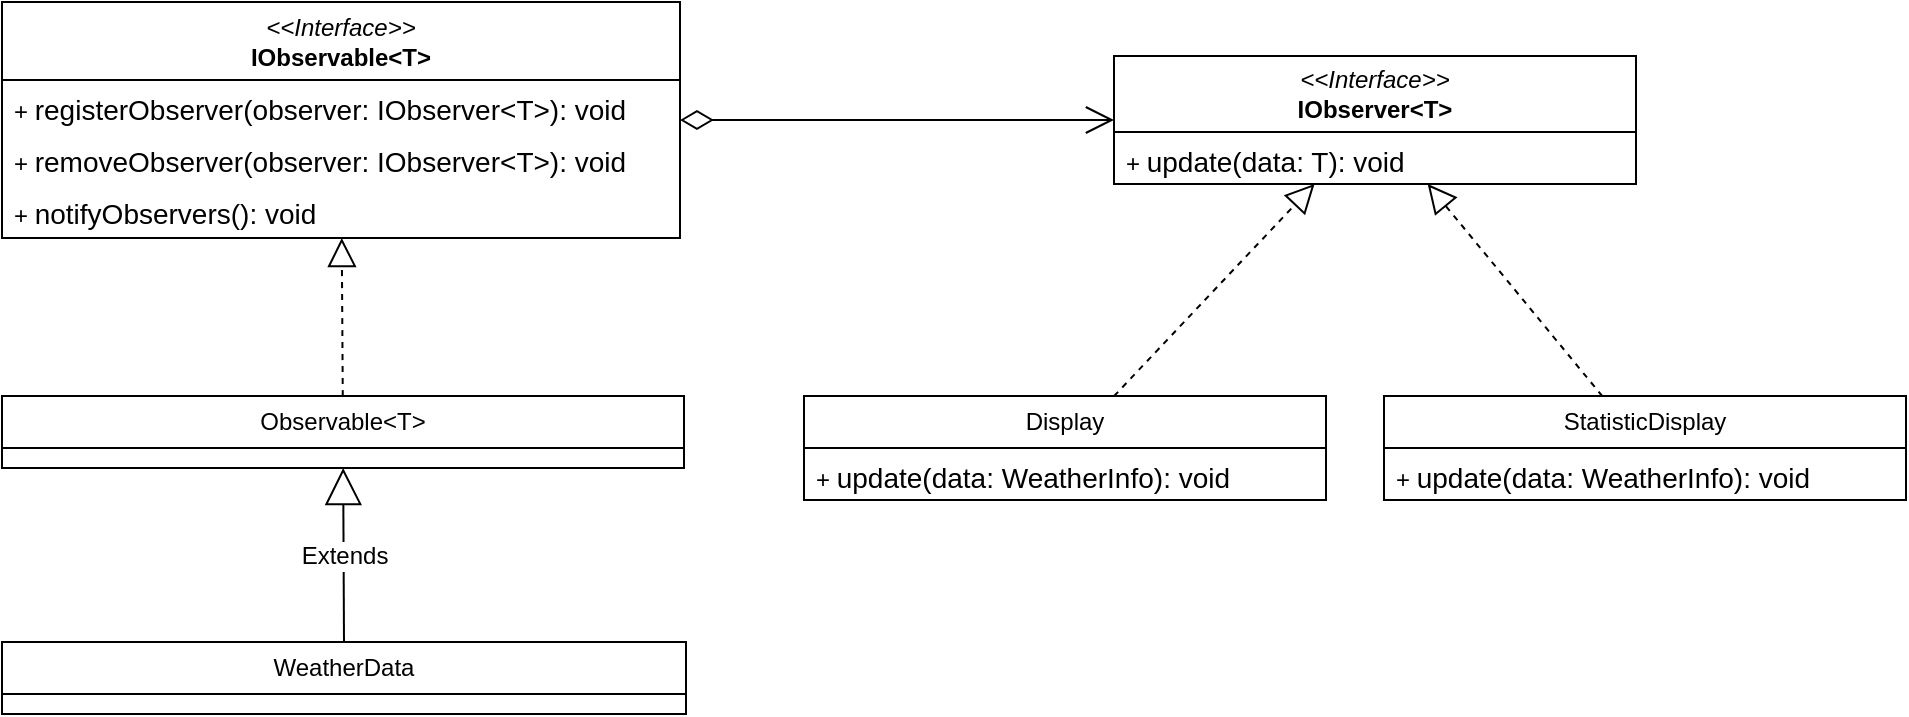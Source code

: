 <mxfile version="26.0.16" pages="7">
  <diagram name="1" id="ZIWuci1-MLWLM1YwznLo">
    <mxGraphModel grid="0" page="0" gridSize="10" guides="1" tooltips="1" connect="1" arrows="1" fold="1" pageScale="1" pageWidth="827" pageHeight="1169" math="0" shadow="0">
      <root>
        <mxCell id="0" />
        <mxCell id="1" parent="0" />
        <mxCell id="PG1iqaDZ0k0Db25SBnOL-6" value="&lt;i&gt;&amp;lt;&amp;lt;Interface&amp;gt;&amp;gt;&lt;/i&gt;&lt;br&gt;&lt;b&gt;IObservable&amp;lt;T&amp;gt;&lt;/b&gt;" style="swimlane;fontStyle=0;childLayout=stackLayout;horizontal=1;startSize=39;fillColor=none;horizontalStack=0;resizeParent=1;resizeParentMax=0;resizeLast=0;collapsible=1;marginBottom=0;whiteSpace=wrap;html=1;fontColor=#000000;labelBackgroundColor=#FFFFFF;" parent="1" vertex="1">
          <mxGeometry x="130" y="145" width="339" height="118" as="geometry" />
        </mxCell>
        <mxCell id="PG1iqaDZ0k0Db25SBnOL-7" value="&lt;font style=&quot;color: rgb(0, 0, 0); background-color: rgb(255, 255, 255);&quot;&gt;+&amp;nbsp;&lt;span style=&quot;font-size: 14px; white-space: pre;&quot;&gt;registerObserver&lt;/span&gt;&lt;span style=&quot;font-size: 14px; white-space: pre;&quot;&gt;(&lt;/span&gt;&lt;span style=&quot;font-size: 14px; white-space: pre;&quot;&gt;observer&lt;/span&gt;&lt;span style=&quot;font-size: 14px; white-space: pre;&quot;&gt;:&lt;/span&gt;&lt;span style=&quot;font-size: 14px; white-space: pre;&quot;&gt; &lt;/span&gt;&lt;span style=&quot;font-size: 14px; white-space: pre;&quot;&gt;IObserver&lt;/span&gt;&lt;span style=&quot;font-size: 14px; white-space: pre;&quot;&gt;&amp;lt;&lt;/span&gt;&lt;span style=&quot;font-size: 14px; white-space: pre;&quot;&gt;T&lt;/span&gt;&lt;span style=&quot;font-size: 14px; white-space: pre;&quot;&gt;&amp;gt;)&lt;/span&gt;&lt;span style=&quot;font-size: 14px; white-space: pre;&quot;&gt;:&lt;/span&gt;&lt;span style=&quot;font-size: 14px; white-space: pre;&quot;&gt; &lt;/span&gt;&lt;span style=&quot;font-size: 14px; white-space: pre;&quot;&gt;void&lt;/span&gt;&lt;/font&gt;" style="text;strokeColor=none;fillColor=none;align=left;verticalAlign=top;spacingLeft=4;spacingRight=4;overflow=hidden;rotatable=0;points=[[0,0.5],[1,0.5]];portConstraint=eastwest;whiteSpace=wrap;html=1;fontFamily=Helvetica;" parent="PG1iqaDZ0k0Db25SBnOL-6" vertex="1">
          <mxGeometry y="39" width="339" height="26" as="geometry" />
        </mxCell>
        <mxCell id="PG1iqaDZ0k0Db25SBnOL-8" value="+&amp;nbsp;&lt;span style=&quot;font-size: 14px; white-space: pre;&quot;&gt;removeObserver&lt;/span&gt;&lt;span style=&quot;font-size: 14px; white-space: pre;&quot;&gt;(&lt;/span&gt;&lt;span style=&quot;font-size: 14px; white-space: pre;&quot;&gt;observer&lt;/span&gt;&lt;span style=&quot;font-size: 14px; white-space: pre;&quot;&gt;:&lt;/span&gt;&lt;span style=&quot;font-size: 14px; white-space: pre;&quot;&gt; &lt;/span&gt;&lt;span style=&quot;font-size: 14px; white-space: pre;&quot;&gt;IObserver&lt;/span&gt;&lt;span style=&quot;font-size: 14px; white-space: pre;&quot;&gt;&amp;lt;&lt;/span&gt;&lt;span style=&quot;font-size: 14px; white-space: pre;&quot;&gt;T&lt;/span&gt;&lt;span style=&quot;font-size: 14px; white-space: pre;&quot;&gt;&amp;gt;)&lt;/span&gt;&lt;span style=&quot;font-size: 14px; white-space: pre;&quot;&gt;:&lt;/span&gt;&lt;span style=&quot;font-size: 14px; white-space: pre;&quot;&gt; &lt;/span&gt;&lt;span style=&quot;font-size: 14px; white-space: pre;&quot;&gt;void&lt;/span&gt;" style="text;strokeColor=none;fillColor=none;align=left;verticalAlign=top;spacingLeft=4;spacingRight=4;overflow=hidden;rotatable=0;points=[[0,0.5],[1,0.5]];portConstraint=eastwest;whiteSpace=wrap;html=1;fontColor=#000000;labelBackgroundColor=#FFFFFF;fontFamily=Helvetica;" parent="PG1iqaDZ0k0Db25SBnOL-6" vertex="1">
          <mxGeometry y="65" width="339" height="26" as="geometry" />
        </mxCell>
        <mxCell id="PG1iqaDZ0k0Db25SBnOL-9" value="+&amp;nbsp;&lt;span style=&quot;font-size: 14px; white-space: pre;&quot;&gt;notifyObservers&lt;/span&gt;&lt;span style=&quot;font-size: 14px; white-space: pre;&quot;&gt;()&lt;/span&gt;&lt;span style=&quot;font-size: 14px; white-space: pre;&quot;&gt;:&lt;/span&gt;&lt;span style=&quot;font-size: 14px; white-space: pre;&quot;&gt; &lt;/span&gt;&lt;span style=&quot;font-size: 14px; white-space: pre;&quot;&gt;void&lt;/span&gt;" style="text;strokeColor=none;fillColor=none;align=left;verticalAlign=top;spacingLeft=4;spacingRight=4;overflow=hidden;rotatable=0;points=[[0,0.5],[1,0.5]];portConstraint=eastwest;whiteSpace=wrap;html=1;fontColor=#000000;labelBackgroundColor=#FFFFFF;fontFamily=Helvetica;" parent="PG1iqaDZ0k0Db25SBnOL-6" vertex="1">
          <mxGeometry y="91" width="339" height="27" as="geometry" />
        </mxCell>
        <mxCell id="PG1iqaDZ0k0Db25SBnOL-10" value="Observable&amp;lt;T&amp;gt;" style="swimlane;fontStyle=0;childLayout=stackLayout;horizontal=1;startSize=26;fillColor=none;horizontalStack=0;resizeParent=1;resizeParentMax=0;resizeLast=0;collapsible=1;marginBottom=0;whiteSpace=wrap;html=1;" parent="1" vertex="1">
          <mxGeometry x="130" y="342" width="341" height="36" as="geometry" />
        </mxCell>
        <mxCell id="PG1iqaDZ0k0Db25SBnOL-14" value="" style="endArrow=block;dashed=1;endFill=0;endSize=12;html=1;rounded=0;fontSize=12;curved=1;" parent="1" source="PG1iqaDZ0k0Db25SBnOL-10" target="PG1iqaDZ0k0Db25SBnOL-6" edge="1">
          <mxGeometry width="160" relative="1" as="geometry">
            <mxPoint x="283" y="303" as="sourcePoint" />
            <mxPoint x="443" y="303" as="targetPoint" />
          </mxGeometry>
        </mxCell>
        <mxCell id="PG1iqaDZ0k0Db25SBnOL-15" value="WeatherData" style="swimlane;fontStyle=0;childLayout=stackLayout;horizontal=1;startSize=26;fillColor=none;horizontalStack=0;resizeParent=1;resizeParentMax=0;resizeLast=0;collapsible=1;marginBottom=0;whiteSpace=wrap;html=1;" parent="1" vertex="1">
          <mxGeometry x="130" y="465" width="342" height="36" as="geometry" />
        </mxCell>
        <mxCell id="PG1iqaDZ0k0Db25SBnOL-19" value="Extends" style="endArrow=block;endSize=16;endFill=0;html=1;rounded=0;fontSize=12;curved=1;exitX=0.5;exitY=0;exitDx=0;exitDy=0;" parent="1" source="PG1iqaDZ0k0Db25SBnOL-15" target="PG1iqaDZ0k0Db25SBnOL-10" edge="1">
          <mxGeometry width="160" relative="1" as="geometry">
            <mxPoint x="397" y="269" as="sourcePoint" />
            <mxPoint x="557" y="269" as="targetPoint" />
          </mxGeometry>
        </mxCell>
        <mxCell id="FAQ3iJk6AAewFeo3D4vk-1" value="&lt;i&gt;&amp;lt;&amp;lt;Interface&amp;gt;&amp;gt;&lt;/i&gt;&lt;br&gt;&lt;b&gt;IObserver&amp;lt;T&amp;gt;&lt;/b&gt;" style="swimlane;fontStyle=0;childLayout=stackLayout;horizontal=1;startSize=38;fillColor=none;horizontalStack=0;resizeParent=1;resizeParentMax=0;resizeLast=0;collapsible=1;marginBottom=0;whiteSpace=wrap;html=1;" vertex="1" parent="1">
          <mxGeometry x="686" y="172" width="261" height="64" as="geometry" />
        </mxCell>
        <mxCell id="FAQ3iJk6AAewFeo3D4vk-5" value="&lt;font style=&quot;color: rgb(0, 0, 0); background-color: rgb(255, 255, 255);&quot;&gt;+&amp;nbsp;&lt;span style=&quot;font-size: 14px; white-space: pre;&quot;&gt;update&lt;/span&gt;&lt;span style=&quot;font-size: 14px; white-space: pre;&quot;&gt;(&lt;/span&gt;&lt;span style=&quot;font-size: 14px; white-space: pre;&quot;&gt;data&lt;/span&gt;&lt;span style=&quot;font-size: 14px; white-space: pre;&quot;&gt;:&lt;/span&gt;&lt;span style=&quot;font-size: 14px; white-space: pre;&quot;&gt; &lt;/span&gt;&lt;span style=&quot;font-size: 14px; white-space: pre;&quot;&gt;T&lt;/span&gt;&lt;span style=&quot;font-size: 14px; white-space: pre;&quot;&gt;)&lt;/span&gt;&lt;span style=&quot;font-size: 14px; white-space: pre;&quot;&gt;:&lt;/span&gt;&lt;span style=&quot;font-size: 14px; white-space: pre;&quot;&gt; &lt;/span&gt;&lt;span style=&quot;font-size: 14px; white-space: pre;&quot;&gt;void&lt;/span&gt;&lt;/font&gt;" style="text;strokeColor=none;fillColor=none;align=left;verticalAlign=top;spacingLeft=4;spacingRight=4;overflow=hidden;rotatable=0;points=[[0,0.5],[1,0.5]];portConstraint=eastwest;whiteSpace=wrap;html=1;fontFamily=Helvetica;" vertex="1" parent="FAQ3iJk6AAewFeo3D4vk-1">
          <mxGeometry y="38" width="261" height="26" as="geometry" />
        </mxCell>
        <mxCell id="FAQ3iJk6AAewFeo3D4vk-8" value="Display" style="swimlane;fontStyle=0;childLayout=stackLayout;horizontal=1;startSize=26;fillColor=none;horizontalStack=0;resizeParent=1;resizeParentMax=0;resizeLast=0;collapsible=1;marginBottom=0;whiteSpace=wrap;html=1;" vertex="1" parent="1">
          <mxGeometry x="531" y="342" width="261" height="52" as="geometry" />
        </mxCell>
        <mxCell id="FAQ3iJk6AAewFeo3D4vk-12" value="&lt;font style=&quot;color: rgb(0, 0, 0); background-color: rgb(255, 255, 255);&quot;&gt;+&amp;nbsp;&lt;span style=&quot;font-size: 14px; white-space: pre;&quot;&gt;update&lt;/span&gt;&lt;span style=&quot;font-size: 14px; white-space: pre;&quot;&gt;(&lt;/span&gt;&lt;span style=&quot;font-size: 14px; white-space: pre;&quot;&gt;data&lt;/span&gt;&lt;span style=&quot;font-size: 14px; white-space: pre;&quot;&gt;:&lt;/span&gt;&lt;span style=&quot;font-size: 14px; white-space: pre;&quot;&gt; WeatherInfo&lt;/span&gt;&lt;span style=&quot;font-size: 14px; white-space: pre;&quot;&gt;)&lt;/span&gt;&lt;span style=&quot;font-size: 14px; white-space: pre;&quot;&gt;:&lt;/span&gt;&lt;span style=&quot;font-size: 14px; white-space: pre;&quot;&gt; &lt;/span&gt;&lt;span style=&quot;font-size: 14px; white-space: pre;&quot;&gt;void&lt;/span&gt;&lt;/font&gt;" style="text;strokeColor=none;fillColor=none;align=left;verticalAlign=top;spacingLeft=4;spacingRight=4;overflow=hidden;rotatable=0;points=[[0,0.5],[1,0.5]];portConstraint=eastwest;whiteSpace=wrap;html=1;fontFamily=Helvetica;" vertex="1" parent="FAQ3iJk6AAewFeo3D4vk-8">
          <mxGeometry y="26" width="261" height="26" as="geometry" />
        </mxCell>
        <mxCell id="FAQ3iJk6AAewFeo3D4vk-13" value="" style="endArrow=block;dashed=1;endFill=0;endSize=12;html=1;rounded=0;fontSize=12;curved=1;" edge="1" parent="1" source="FAQ3iJk6AAewFeo3D4vk-8" target="FAQ3iJk6AAewFeo3D4vk-1">
          <mxGeometry width="160" relative="1" as="geometry">
            <mxPoint x="310" y="352" as="sourcePoint" />
            <mxPoint x="310" y="273" as="targetPoint" />
          </mxGeometry>
        </mxCell>
        <mxCell id="FAQ3iJk6AAewFeo3D4vk-14" value="&lt;div&gt;&lt;br&gt;&lt;/div&gt;&lt;div&gt;&lt;br&gt;&lt;/div&gt;" style="endArrow=open;html=1;endSize=12;startArrow=diamondThin;startSize=14;startFill=0;align=left;verticalAlign=bottom;rounded=0;fontSize=12;" edge="1" parent="1" source="PG1iqaDZ0k0Db25SBnOL-6" target="FAQ3iJk6AAewFeo3D4vk-1">
          <mxGeometry x="-1" y="3" relative="1" as="geometry">
            <mxPoint x="356" y="272" as="sourcePoint" />
            <mxPoint x="516" y="272" as="targetPoint" />
          </mxGeometry>
        </mxCell>
        <mxCell id="FAQ3iJk6AAewFeo3D4vk-15" value="StatisticDisplay" style="swimlane;fontStyle=0;childLayout=stackLayout;horizontal=1;startSize=26;fillColor=none;horizontalStack=0;resizeParent=1;resizeParentMax=0;resizeLast=0;collapsible=1;marginBottom=0;whiteSpace=wrap;html=1;" vertex="1" parent="1">
          <mxGeometry x="821" y="342" width="261" height="52" as="geometry" />
        </mxCell>
        <mxCell id="FAQ3iJk6AAewFeo3D4vk-16" value="&lt;font style=&quot;color: rgb(0, 0, 0); background-color: rgb(255, 255, 255);&quot;&gt;+&amp;nbsp;&lt;span style=&quot;font-size: 14px; white-space: pre;&quot;&gt;update&lt;/span&gt;&lt;span style=&quot;font-size: 14px; white-space: pre;&quot;&gt;(&lt;/span&gt;&lt;span style=&quot;font-size: 14px; white-space: pre;&quot;&gt;data&lt;/span&gt;&lt;span style=&quot;font-size: 14px; white-space: pre;&quot;&gt;:&lt;/span&gt;&lt;span style=&quot;font-size: 14px; white-space: pre;&quot;&gt; WeatherInfo&lt;/span&gt;&lt;span style=&quot;font-size: 14px; white-space: pre;&quot;&gt;)&lt;/span&gt;&lt;span style=&quot;font-size: 14px; white-space: pre;&quot;&gt;:&lt;/span&gt;&lt;span style=&quot;font-size: 14px; white-space: pre;&quot;&gt; &lt;/span&gt;&lt;span style=&quot;font-size: 14px; white-space: pre;&quot;&gt;void&lt;/span&gt;&lt;/font&gt;" style="text;strokeColor=none;fillColor=none;align=left;verticalAlign=top;spacingLeft=4;spacingRight=4;overflow=hidden;rotatable=0;points=[[0,0.5],[1,0.5]];portConstraint=eastwest;whiteSpace=wrap;html=1;fontFamily=Helvetica;" vertex="1" parent="FAQ3iJk6AAewFeo3D4vk-15">
          <mxGeometry y="26" width="261" height="26" as="geometry" />
        </mxCell>
        <mxCell id="FAQ3iJk6AAewFeo3D4vk-17" value="" style="endArrow=block;dashed=1;endFill=0;endSize=12;html=1;rounded=0;fontSize=12;curved=1;" edge="1" parent="1" source="FAQ3iJk6AAewFeo3D4vk-15" target="FAQ3iJk6AAewFeo3D4vk-1">
          <mxGeometry width="160" relative="1" as="geometry">
            <mxPoint x="752" y="357" as="sourcePoint" />
            <mxPoint x="751" y="246" as="targetPoint" />
          </mxGeometry>
        </mxCell>
      </root>
    </mxGraphModel>
  </diagram>
  <diagram id="p4b2hHUSK-hh5Bd71wQN" name="2">
    <mxGraphModel dx="1687" dy="868" grid="0" gridSize="10" guides="1" tooltips="1" connect="1" arrows="1" fold="1" page="0" pageScale="1" pageWidth="827" pageHeight="1169" math="0" shadow="0">
      <root>
        <mxCell id="0" />
        <mxCell id="1" parent="0" />
        <mxCell id="mIYy1i6eIo9uMiKJqfey-1" value="&lt;i&gt;&amp;lt;&amp;lt;Interface&amp;gt;&amp;gt;&lt;/i&gt;&lt;br&gt;&lt;b&gt;IObservable&amp;lt;T&amp;gt;&lt;/b&gt;" style="swimlane;fontStyle=0;childLayout=stackLayout;horizontal=1;startSize=39;fillColor=none;horizontalStack=0;resizeParent=1;resizeParentMax=0;resizeLast=0;collapsible=1;marginBottom=0;whiteSpace=wrap;html=1;fontColor=#000000;labelBackgroundColor=#FFFFFF;" vertex="1" parent="1">
          <mxGeometry x="130" y="145" width="339" height="118" as="geometry" />
        </mxCell>
        <mxCell id="mIYy1i6eIo9uMiKJqfey-2" value="&lt;font style=&quot;color: rgb(0, 0, 0); background-color: rgb(255, 255, 255);&quot;&gt;+&amp;nbsp;&lt;span style=&quot;font-size: 14px; white-space: pre;&quot;&gt;registerObserver&lt;/span&gt;&lt;span style=&quot;font-size: 14px; white-space: pre;&quot;&gt;(&lt;/span&gt;&lt;span style=&quot;font-size: 14px; white-space: pre;&quot;&gt;observer&lt;/span&gt;&lt;span style=&quot;font-size: 14px; white-space: pre;&quot;&gt;:&lt;/span&gt;&lt;span style=&quot;font-size: 14px; white-space: pre;&quot;&gt; &lt;/span&gt;&lt;span style=&quot;font-size: 14px; white-space: pre;&quot;&gt;IObserver&lt;/span&gt;&lt;span style=&quot;font-size: 14px; white-space: pre;&quot;&gt;&amp;lt;&lt;/span&gt;&lt;span style=&quot;font-size: 14px; white-space: pre;&quot;&gt;T&lt;/span&gt;&lt;span style=&quot;font-size: 14px; white-space: pre;&quot;&gt;&amp;gt;)&lt;/span&gt;&lt;span style=&quot;font-size: 14px; white-space: pre;&quot;&gt;:&lt;/span&gt;&lt;span style=&quot;font-size: 14px; white-space: pre;&quot;&gt; &lt;/span&gt;&lt;span style=&quot;font-size: 14px; white-space: pre;&quot;&gt;void&lt;/span&gt;&lt;/font&gt;" style="text;strokeColor=none;fillColor=none;align=left;verticalAlign=top;spacingLeft=4;spacingRight=4;overflow=hidden;rotatable=0;points=[[0,0.5],[1,0.5]];portConstraint=eastwest;whiteSpace=wrap;html=1;fontFamily=Helvetica;" vertex="1" parent="mIYy1i6eIo9uMiKJqfey-1">
          <mxGeometry y="39" width="339" height="26" as="geometry" />
        </mxCell>
        <mxCell id="mIYy1i6eIo9uMiKJqfey-3" value="+&amp;nbsp;&lt;span style=&quot;font-size: 14px; white-space: pre;&quot;&gt;removeObserver&lt;/span&gt;&lt;span style=&quot;font-size: 14px; white-space: pre;&quot;&gt;(&lt;/span&gt;&lt;span style=&quot;font-size: 14px; white-space: pre;&quot;&gt;observer&lt;/span&gt;&lt;span style=&quot;font-size: 14px; white-space: pre;&quot;&gt;:&lt;/span&gt;&lt;span style=&quot;font-size: 14px; white-space: pre;&quot;&gt; &lt;/span&gt;&lt;span style=&quot;font-size: 14px; white-space: pre;&quot;&gt;IObserver&lt;/span&gt;&lt;span style=&quot;font-size: 14px; white-space: pre;&quot;&gt;&amp;lt;&lt;/span&gt;&lt;span style=&quot;font-size: 14px; white-space: pre;&quot;&gt;T&lt;/span&gt;&lt;span style=&quot;font-size: 14px; white-space: pre;&quot;&gt;&amp;gt;)&lt;/span&gt;&lt;span style=&quot;font-size: 14px; white-space: pre;&quot;&gt;:&lt;/span&gt;&lt;span style=&quot;font-size: 14px; white-space: pre;&quot;&gt; &lt;/span&gt;&lt;span style=&quot;font-size: 14px; white-space: pre;&quot;&gt;void&lt;/span&gt;" style="text;strokeColor=none;fillColor=none;align=left;verticalAlign=top;spacingLeft=4;spacingRight=4;overflow=hidden;rotatable=0;points=[[0,0.5],[1,0.5]];portConstraint=eastwest;whiteSpace=wrap;html=1;fontColor=#000000;labelBackgroundColor=#FFFFFF;fontFamily=Helvetica;" vertex="1" parent="mIYy1i6eIo9uMiKJqfey-1">
          <mxGeometry y="65" width="339" height="26" as="geometry" />
        </mxCell>
        <mxCell id="mIYy1i6eIo9uMiKJqfey-4" value="+&amp;nbsp;&lt;span style=&quot;font-size: 14px; white-space: pre;&quot;&gt;notifyObservers&lt;/span&gt;&lt;span style=&quot;font-size: 14px; white-space: pre;&quot;&gt;()&lt;/span&gt;&lt;span style=&quot;font-size: 14px; white-space: pre;&quot;&gt;:&lt;/span&gt;&lt;span style=&quot;font-size: 14px; white-space: pre;&quot;&gt; &lt;/span&gt;&lt;span style=&quot;font-size: 14px; white-space: pre;&quot;&gt;void&lt;/span&gt;" style="text;strokeColor=none;fillColor=none;align=left;verticalAlign=top;spacingLeft=4;spacingRight=4;overflow=hidden;rotatable=0;points=[[0,0.5],[1,0.5]];portConstraint=eastwest;whiteSpace=wrap;html=1;fontColor=#000000;labelBackgroundColor=#FFFFFF;fontFamily=Helvetica;" vertex="1" parent="mIYy1i6eIo9uMiKJqfey-1">
          <mxGeometry y="91" width="339" height="27" as="geometry" />
        </mxCell>
        <mxCell id="mIYy1i6eIo9uMiKJqfey-5" value="Observable&amp;lt;T&amp;gt;" style="swimlane;fontStyle=0;childLayout=stackLayout;horizontal=1;startSize=26;fillColor=none;horizontalStack=0;resizeParent=1;resizeParentMax=0;resizeLast=0;collapsible=1;marginBottom=0;whiteSpace=wrap;html=1;" vertex="1" parent="1">
          <mxGeometry x="130" y="342" width="341" height="36" as="geometry" />
        </mxCell>
        <mxCell id="mIYy1i6eIo9uMiKJqfey-6" value="" style="endArrow=block;dashed=1;endFill=0;endSize=12;html=1;rounded=0;fontSize=12;curved=1;" edge="1" parent="1" source="mIYy1i6eIo9uMiKJqfey-5" target="mIYy1i6eIo9uMiKJqfey-1">
          <mxGeometry width="160" relative="1" as="geometry">
            <mxPoint x="283" y="303" as="sourcePoint" />
            <mxPoint x="443" y="303" as="targetPoint" />
          </mxGeometry>
        </mxCell>
        <mxCell id="mIYy1i6eIo9uMiKJqfey-7" value="WeatherData" style="swimlane;fontStyle=0;childLayout=stackLayout;horizontal=1;startSize=26;fillColor=none;horizontalStack=0;resizeParent=1;resizeParentMax=0;resizeLast=0;collapsible=1;marginBottom=0;whiteSpace=wrap;html=1;" vertex="1" parent="1">
          <mxGeometry x="130" y="465" width="342" height="36" as="geometry" />
        </mxCell>
        <mxCell id="mIYy1i6eIo9uMiKJqfey-8" value="Extends" style="endArrow=block;endSize=16;endFill=0;html=1;rounded=0;fontSize=12;curved=1;exitX=0.5;exitY=0;exitDx=0;exitDy=0;" edge="1" parent="1" source="mIYy1i6eIo9uMiKJqfey-7" target="mIYy1i6eIo9uMiKJqfey-5">
          <mxGeometry width="160" relative="1" as="geometry">
            <mxPoint x="397" y="269" as="sourcePoint" />
            <mxPoint x="557" y="269" as="targetPoint" />
          </mxGeometry>
        </mxCell>
        <mxCell id="mIYy1i6eIo9uMiKJqfey-9" value="&lt;i&gt;&amp;lt;&amp;lt;Interface&amp;gt;&amp;gt;&lt;/i&gt;&lt;br&gt;&lt;b&gt;IObserver&amp;lt;T&amp;gt;&lt;/b&gt;" style="swimlane;fontStyle=0;childLayout=stackLayout;horizontal=1;startSize=38;fillColor=none;horizontalStack=0;resizeParent=1;resizeParentMax=0;resizeLast=0;collapsible=1;marginBottom=0;whiteSpace=wrap;html=1;" vertex="1" parent="1">
          <mxGeometry x="686" y="172" width="261" height="64" as="geometry" />
        </mxCell>
        <mxCell id="mIYy1i6eIo9uMiKJqfey-10" value="&lt;font style=&quot;color: rgb(0, 0, 0); background-color: rgb(255, 255, 255);&quot;&gt;+&amp;nbsp;&lt;span style=&quot;font-size: 14px; white-space: pre;&quot;&gt;update&lt;/span&gt;&lt;span style=&quot;font-size: 14px; white-space: pre;&quot;&gt;(&lt;/span&gt;&lt;span style=&quot;font-size: 14px; white-space: pre;&quot;&gt;data&lt;/span&gt;&lt;span style=&quot;font-size: 14px; white-space: pre;&quot;&gt;:&lt;/span&gt;&lt;span style=&quot;font-size: 14px; white-space: pre;&quot;&gt; &lt;/span&gt;&lt;span style=&quot;font-size: 14px; white-space: pre;&quot;&gt;T&lt;/span&gt;&lt;span style=&quot;font-size: 14px; white-space: pre;&quot;&gt;)&lt;/span&gt;&lt;span style=&quot;font-size: 14px; white-space: pre;&quot;&gt;:&lt;/span&gt;&lt;span style=&quot;font-size: 14px; white-space: pre;&quot;&gt; &lt;/span&gt;&lt;span style=&quot;font-size: 14px; white-space: pre;&quot;&gt;void&lt;/span&gt;&lt;/font&gt;" style="text;strokeColor=none;fillColor=none;align=left;verticalAlign=top;spacingLeft=4;spacingRight=4;overflow=hidden;rotatable=0;points=[[0,0.5],[1,0.5]];portConstraint=eastwest;whiteSpace=wrap;html=1;fontFamily=Helvetica;" vertex="1" parent="mIYy1i6eIo9uMiKJqfey-9">
          <mxGeometry y="38" width="261" height="26" as="geometry" />
        </mxCell>
        <mxCell id="mIYy1i6eIo9uMiKJqfey-11" value="Display" style="swimlane;fontStyle=0;childLayout=stackLayout;horizontal=1;startSize=26;fillColor=none;horizontalStack=0;resizeParent=1;resizeParentMax=0;resizeLast=0;collapsible=1;marginBottom=0;whiteSpace=wrap;html=1;" vertex="1" parent="1">
          <mxGeometry x="531" y="342" width="261" height="52" as="geometry" />
        </mxCell>
        <mxCell id="mIYy1i6eIo9uMiKJqfey-12" value="&lt;font style=&quot;color: rgb(0, 0, 0); background-color: rgb(255, 255, 255);&quot;&gt;+&amp;nbsp;&lt;span style=&quot;font-size: 14px; white-space: pre;&quot;&gt;update&lt;/span&gt;&lt;span style=&quot;font-size: 14px; white-space: pre;&quot;&gt;(&lt;/span&gt;&lt;span style=&quot;font-size: 14px; white-space: pre;&quot;&gt;data&lt;/span&gt;&lt;span style=&quot;font-size: 14px; white-space: pre;&quot;&gt;:&lt;/span&gt;&lt;span style=&quot;font-size: 14px; white-space: pre;&quot;&gt; WeatherInfo&lt;/span&gt;&lt;span style=&quot;font-size: 14px; white-space: pre;&quot;&gt;)&lt;/span&gt;&lt;span style=&quot;font-size: 14px; white-space: pre;&quot;&gt;:&lt;/span&gt;&lt;span style=&quot;font-size: 14px; white-space: pre;&quot;&gt; &lt;/span&gt;&lt;span style=&quot;font-size: 14px; white-space: pre;&quot;&gt;void&lt;/span&gt;&lt;/font&gt;" style="text;strokeColor=none;fillColor=none;align=left;verticalAlign=top;spacingLeft=4;spacingRight=4;overflow=hidden;rotatable=0;points=[[0,0.5],[1,0.5]];portConstraint=eastwest;whiteSpace=wrap;html=1;fontFamily=Helvetica;" vertex="1" parent="mIYy1i6eIo9uMiKJqfey-11">
          <mxGeometry y="26" width="261" height="26" as="geometry" />
        </mxCell>
        <mxCell id="mIYy1i6eIo9uMiKJqfey-13" value="" style="endArrow=block;dashed=1;endFill=0;endSize=12;html=1;rounded=0;fontSize=12;curved=1;" edge="1" parent="1" source="mIYy1i6eIo9uMiKJqfey-11" target="mIYy1i6eIo9uMiKJqfey-9">
          <mxGeometry width="160" relative="1" as="geometry">
            <mxPoint x="310" y="352" as="sourcePoint" />
            <mxPoint x="310" y="273" as="targetPoint" />
          </mxGeometry>
        </mxCell>
        <mxCell id="mIYy1i6eIo9uMiKJqfey-14" value="&lt;div&gt;&lt;br&gt;&lt;/div&gt;&lt;div&gt;&lt;br&gt;&lt;/div&gt;" style="endArrow=open;html=1;endSize=12;startArrow=diamondThin;startSize=14;startFill=0;align=left;verticalAlign=bottom;rounded=0;fontSize=12;" edge="1" parent="1" source="mIYy1i6eIo9uMiKJqfey-1" target="mIYy1i6eIo9uMiKJqfey-9">
          <mxGeometry x="-1" y="3" relative="1" as="geometry">
            <mxPoint x="356" y="272" as="sourcePoint" />
            <mxPoint x="516" y="272" as="targetPoint" />
          </mxGeometry>
        </mxCell>
        <mxCell id="mIYy1i6eIo9uMiKJqfey-15" value="StatisticDisplay" style="swimlane;fontStyle=0;childLayout=stackLayout;horizontal=1;startSize=26;fillColor=none;horizontalStack=0;resizeParent=1;resizeParentMax=0;resizeLast=0;collapsible=1;marginBottom=0;whiteSpace=wrap;html=1;" vertex="1" parent="1">
          <mxGeometry x="821" y="342" width="261" height="52" as="geometry" />
        </mxCell>
        <mxCell id="mIYy1i6eIo9uMiKJqfey-16" value="&lt;font style=&quot;color: rgb(0, 0, 0); background-color: rgb(255, 255, 255);&quot;&gt;+&amp;nbsp;&lt;span style=&quot;font-size: 14px; white-space: pre;&quot;&gt;update&lt;/span&gt;&lt;span style=&quot;font-size: 14px; white-space: pre;&quot;&gt;(&lt;/span&gt;&lt;span style=&quot;font-size: 14px; white-space: pre;&quot;&gt;data&lt;/span&gt;&lt;span style=&quot;font-size: 14px; white-space: pre;&quot;&gt;:&lt;/span&gt;&lt;span style=&quot;font-size: 14px; white-space: pre;&quot;&gt; WeatherInfo&lt;/span&gt;&lt;span style=&quot;font-size: 14px; white-space: pre;&quot;&gt;)&lt;/span&gt;&lt;span style=&quot;font-size: 14px; white-space: pre;&quot;&gt;:&lt;/span&gt;&lt;span style=&quot;font-size: 14px; white-space: pre;&quot;&gt; &lt;/span&gt;&lt;span style=&quot;font-size: 14px; white-space: pre;&quot;&gt;void&lt;/span&gt;&lt;/font&gt;" style="text;strokeColor=none;fillColor=none;align=left;verticalAlign=top;spacingLeft=4;spacingRight=4;overflow=hidden;rotatable=0;points=[[0,0.5],[1,0.5]];portConstraint=eastwest;whiteSpace=wrap;html=1;fontFamily=Helvetica;" vertex="1" parent="mIYy1i6eIo9uMiKJqfey-15">
          <mxGeometry y="26" width="261" height="26" as="geometry" />
        </mxCell>
        <mxCell id="mIYy1i6eIo9uMiKJqfey-17" value="" style="endArrow=block;dashed=1;endFill=0;endSize=12;html=1;rounded=0;fontSize=12;curved=1;" edge="1" parent="1" source="mIYy1i6eIo9uMiKJqfey-15" target="mIYy1i6eIo9uMiKJqfey-9">
          <mxGeometry width="160" relative="1" as="geometry">
            <mxPoint x="752" y="357" as="sourcePoint" />
            <mxPoint x="751" y="246" as="targetPoint" />
          </mxGeometry>
        </mxCell>
      </root>
    </mxGraphModel>
  </diagram>
  <diagram id="oZqJxLnEzGQkYhdpZg2j" name="3">
    <mxGraphModel grid="0" page="0" gridSize="10" guides="1" tooltips="1" connect="1" arrows="1" fold="1" pageScale="1" pageWidth="827" pageHeight="1169" math="0" shadow="0">
      <root>
        <mxCell id="0" />
        <mxCell id="1" parent="0" />
        <mxCell id="vzlApwDzg3TMWroNLnLx-1" value="&lt;i&gt;&amp;lt;&amp;lt;Interface&amp;gt;&amp;gt;&lt;/i&gt;&lt;br&gt;&lt;b&gt;IObservable&amp;lt;T&amp;gt;&lt;/b&gt;" style="swimlane;fontStyle=0;childLayout=stackLayout;horizontal=1;startSize=39;fillColor=none;horizontalStack=0;resizeParent=1;resizeParentMax=0;resizeLast=0;collapsible=1;marginBottom=0;whiteSpace=wrap;html=1;fontColor=#000000;labelBackgroundColor=#FFFFFF;" vertex="1" parent="1">
          <mxGeometry x="130" y="145" width="339" height="118" as="geometry" />
        </mxCell>
        <mxCell id="vzlApwDzg3TMWroNLnLx-2" value="&lt;font style=&quot;color: rgb(0, 0, 0); background-color: rgb(255, 255, 255);&quot;&gt;+&amp;nbsp;&lt;span style=&quot;font-size: 14px; white-space: pre;&quot;&gt;registerObserver&lt;/span&gt;&lt;span style=&quot;font-size: 14px; white-space: pre;&quot;&gt;(&lt;/span&gt;&lt;span style=&quot;font-size: 14px; white-space: pre;&quot;&gt;observer&lt;/span&gt;&lt;span style=&quot;font-size: 14px; white-space: pre;&quot;&gt;:&lt;/span&gt;&lt;span style=&quot;font-size: 14px; white-space: pre;&quot;&gt; &lt;/span&gt;&lt;span style=&quot;font-size: 14px; white-space: pre;&quot;&gt;IObserver&lt;/span&gt;&lt;span style=&quot;font-size: 14px; white-space: pre;&quot;&gt;&amp;lt;&lt;/span&gt;&lt;span style=&quot;font-size: 14px; white-space: pre;&quot;&gt;T&lt;/span&gt;&lt;span style=&quot;font-size: 14px; white-space: pre;&quot;&gt;&amp;gt;)&lt;/span&gt;&lt;span style=&quot;font-size: 14px; white-space: pre;&quot;&gt;:&lt;/span&gt;&lt;span style=&quot;font-size: 14px; white-space: pre;&quot;&gt; &lt;/span&gt;&lt;span style=&quot;font-size: 14px; white-space: pre;&quot;&gt;void&lt;/span&gt;&lt;/font&gt;" style="text;strokeColor=none;fillColor=none;align=left;verticalAlign=top;spacingLeft=4;spacingRight=4;overflow=hidden;rotatable=0;points=[[0,0.5],[1,0.5]];portConstraint=eastwest;whiteSpace=wrap;html=1;fontFamily=Helvetica;" vertex="1" parent="vzlApwDzg3TMWroNLnLx-1">
          <mxGeometry y="39" width="339" height="26" as="geometry" />
        </mxCell>
        <mxCell id="vzlApwDzg3TMWroNLnLx-3" value="+&amp;nbsp;&lt;span style=&quot;font-size: 14px; white-space: pre;&quot;&gt;removeObserver&lt;/span&gt;&lt;span style=&quot;font-size: 14px; white-space: pre;&quot;&gt;(&lt;/span&gt;&lt;span style=&quot;font-size: 14px; white-space: pre;&quot;&gt;observer&lt;/span&gt;&lt;span style=&quot;font-size: 14px; white-space: pre;&quot;&gt;:&lt;/span&gt;&lt;span style=&quot;font-size: 14px; white-space: pre;&quot;&gt; &lt;/span&gt;&lt;span style=&quot;font-size: 14px; white-space: pre;&quot;&gt;IObserver&lt;/span&gt;&lt;span style=&quot;font-size: 14px; white-space: pre;&quot;&gt;&amp;lt;&lt;/span&gt;&lt;span style=&quot;font-size: 14px; white-space: pre;&quot;&gt;T&lt;/span&gt;&lt;span style=&quot;font-size: 14px; white-space: pre;&quot;&gt;&amp;gt;)&lt;/span&gt;&lt;span style=&quot;font-size: 14px; white-space: pre;&quot;&gt;:&lt;/span&gt;&lt;span style=&quot;font-size: 14px; white-space: pre;&quot;&gt; &lt;/span&gt;&lt;span style=&quot;font-size: 14px; white-space: pre;&quot;&gt;void&lt;/span&gt;" style="text;strokeColor=none;fillColor=none;align=left;verticalAlign=top;spacingLeft=4;spacingRight=4;overflow=hidden;rotatable=0;points=[[0,0.5],[1,0.5]];portConstraint=eastwest;whiteSpace=wrap;html=1;fontColor=#000000;labelBackgroundColor=#FFFFFF;fontFamily=Helvetica;" vertex="1" parent="vzlApwDzg3TMWroNLnLx-1">
          <mxGeometry y="65" width="339" height="26" as="geometry" />
        </mxCell>
        <mxCell id="vzlApwDzg3TMWroNLnLx-4" value="+&amp;nbsp;&lt;span style=&quot;font-size: 14px; white-space: pre;&quot;&gt;notifyObservers&lt;/span&gt;&lt;span style=&quot;font-size: 14px; white-space: pre;&quot;&gt;()&lt;/span&gt;&lt;span style=&quot;font-size: 14px; white-space: pre;&quot;&gt;:&lt;/span&gt;&lt;span style=&quot;font-size: 14px; white-space: pre;&quot;&gt; &lt;/span&gt;&lt;span style=&quot;font-size: 14px; white-space: pre;&quot;&gt;void&lt;/span&gt;" style="text;strokeColor=none;fillColor=none;align=left;verticalAlign=top;spacingLeft=4;spacingRight=4;overflow=hidden;rotatable=0;points=[[0,0.5],[1,0.5]];portConstraint=eastwest;whiteSpace=wrap;html=1;fontColor=#000000;labelBackgroundColor=#FFFFFF;fontFamily=Helvetica;" vertex="1" parent="vzlApwDzg3TMWroNLnLx-1">
          <mxGeometry y="91" width="339" height="27" as="geometry" />
        </mxCell>
        <mxCell id="vzlApwDzg3TMWroNLnLx-5" value="Observable&amp;lt;T&amp;gt;" style="swimlane;fontStyle=0;childLayout=stackLayout;horizontal=1;startSize=26;fillColor=none;horizontalStack=0;resizeParent=1;resizeParentMax=0;resizeLast=0;collapsible=1;marginBottom=0;whiteSpace=wrap;html=1;" vertex="1" parent="1">
          <mxGeometry x="130" y="342" width="341" height="36" as="geometry" />
        </mxCell>
        <mxCell id="vzlApwDzg3TMWroNLnLx-6" value="" style="endArrow=block;dashed=1;endFill=0;endSize=12;html=1;rounded=0;fontSize=12;curved=1;" edge="1" parent="1" source="vzlApwDzg3TMWroNLnLx-5" target="vzlApwDzg3TMWroNLnLx-1">
          <mxGeometry width="160" relative="1" as="geometry">
            <mxPoint x="283" y="303" as="sourcePoint" />
            <mxPoint x="443" y="303" as="targetPoint" />
          </mxGeometry>
        </mxCell>
        <mxCell id="vzlApwDzg3TMWroNLnLx-7" value="WeatherData" style="swimlane;fontStyle=0;childLayout=stackLayout;horizontal=1;startSize=26;fillColor=none;horizontalStack=0;resizeParent=1;resizeParentMax=0;resizeLast=0;collapsible=1;marginBottom=0;whiteSpace=wrap;html=1;" vertex="1" parent="1">
          <mxGeometry x="130" y="465" width="342" height="36" as="geometry" />
        </mxCell>
        <mxCell id="vzlApwDzg3TMWroNLnLx-8" value="Extends" style="endArrow=block;endSize=16;endFill=0;html=1;rounded=0;fontSize=12;curved=1;exitX=0.5;exitY=0;exitDx=0;exitDy=0;" edge="1" parent="1" source="vzlApwDzg3TMWroNLnLx-7" target="vzlApwDzg3TMWroNLnLx-5">
          <mxGeometry width="160" relative="1" as="geometry">
            <mxPoint x="397" y="269" as="sourcePoint" />
            <mxPoint x="557" y="269" as="targetPoint" />
          </mxGeometry>
        </mxCell>
        <mxCell id="vzlApwDzg3TMWroNLnLx-9" value="&lt;i&gt;&amp;lt;&amp;lt;Interface&amp;gt;&amp;gt;&lt;/i&gt;&lt;br&gt;&lt;b&gt;IObserver&amp;lt;T&amp;gt;&lt;/b&gt;" style="swimlane;fontStyle=0;childLayout=stackLayout;horizontal=1;startSize=38;fillColor=none;horizontalStack=0;resizeParent=1;resizeParentMax=0;resizeLast=0;collapsible=1;marginBottom=0;whiteSpace=wrap;html=1;" vertex="1" parent="1">
          <mxGeometry x="686" y="172" width="261" height="64" as="geometry" />
        </mxCell>
        <mxCell id="vzlApwDzg3TMWroNLnLx-10" value="&lt;font style=&quot;color: rgb(0, 0, 0); background-color: rgb(255, 255, 255);&quot;&gt;+&amp;nbsp;&lt;span style=&quot;font-size: 14px; white-space: pre;&quot;&gt;update&lt;/span&gt;&lt;span style=&quot;font-size: 14px; white-space: pre;&quot;&gt;(&lt;/span&gt;&lt;span style=&quot;font-size: 14px; white-space: pre;&quot;&gt;data&lt;/span&gt;&lt;span style=&quot;font-size: 14px; white-space: pre;&quot;&gt;:&lt;/span&gt;&lt;span style=&quot;font-size: 14px; white-space: pre;&quot;&gt; &lt;/span&gt;&lt;span style=&quot;font-size: 14px; white-space: pre;&quot;&gt;T&lt;/span&gt;&lt;span style=&quot;font-size: 14px; white-space: pre;&quot;&gt;)&lt;/span&gt;&lt;span style=&quot;font-size: 14px; white-space: pre;&quot;&gt;:&lt;/span&gt;&lt;span style=&quot;font-size: 14px; white-space: pre;&quot;&gt; &lt;/span&gt;&lt;span style=&quot;font-size: 14px; white-space: pre;&quot;&gt;void&lt;/span&gt;&lt;/font&gt;" style="text;strokeColor=none;fillColor=none;align=left;verticalAlign=top;spacingLeft=4;spacingRight=4;overflow=hidden;rotatable=0;points=[[0,0.5],[1,0.5]];portConstraint=eastwest;whiteSpace=wrap;html=1;fontFamily=Helvetica;" vertex="1" parent="vzlApwDzg3TMWroNLnLx-9">
          <mxGeometry y="38" width="261" height="26" as="geometry" />
        </mxCell>
        <mxCell id="vzlApwDzg3TMWroNLnLx-11" value="Display" style="swimlane;fontStyle=0;childLayout=stackLayout;horizontal=1;startSize=26;fillColor=none;horizontalStack=0;resizeParent=1;resizeParentMax=0;resizeLast=0;collapsible=1;marginBottom=0;whiteSpace=wrap;html=1;" vertex="1" parent="1">
          <mxGeometry x="531" y="342" width="261" height="52" as="geometry" />
        </mxCell>
        <mxCell id="vzlApwDzg3TMWroNLnLx-12" value="&lt;font style=&quot;color: rgb(0, 0, 0); background-color: rgb(255, 255, 255);&quot;&gt;+&amp;nbsp;&lt;span style=&quot;font-size: 14px; white-space: pre;&quot;&gt;update&lt;/span&gt;&lt;span style=&quot;font-size: 14px; white-space: pre;&quot;&gt;(&lt;/span&gt;&lt;span style=&quot;font-size: 14px; white-space: pre;&quot;&gt;data&lt;/span&gt;&lt;span style=&quot;font-size: 14px; white-space: pre;&quot;&gt;:&lt;/span&gt;&lt;span style=&quot;font-size: 14px; white-space: pre;&quot;&gt; WeatherInfo&lt;/span&gt;&lt;span style=&quot;font-size: 14px; white-space: pre;&quot;&gt;)&lt;/span&gt;&lt;span style=&quot;font-size: 14px; white-space: pre;&quot;&gt;:&lt;/span&gt;&lt;span style=&quot;font-size: 14px; white-space: pre;&quot;&gt; &lt;/span&gt;&lt;span style=&quot;font-size: 14px; white-space: pre;&quot;&gt;void&lt;/span&gt;&lt;/font&gt;" style="text;strokeColor=none;fillColor=none;align=left;verticalAlign=top;spacingLeft=4;spacingRight=4;overflow=hidden;rotatable=0;points=[[0,0.5],[1,0.5]];portConstraint=eastwest;whiteSpace=wrap;html=1;fontFamily=Helvetica;" vertex="1" parent="vzlApwDzg3TMWroNLnLx-11">
          <mxGeometry y="26" width="261" height="26" as="geometry" />
        </mxCell>
        <mxCell id="vzlApwDzg3TMWroNLnLx-13" value="" style="endArrow=block;dashed=1;endFill=0;endSize=12;html=1;rounded=0;fontSize=12;curved=1;" edge="1" parent="1" source="vzlApwDzg3TMWroNLnLx-11" target="vzlApwDzg3TMWroNLnLx-9">
          <mxGeometry width="160" relative="1" as="geometry">
            <mxPoint x="310" y="352" as="sourcePoint" />
            <mxPoint x="310" y="273" as="targetPoint" />
          </mxGeometry>
        </mxCell>
        <mxCell id="vzlApwDzg3TMWroNLnLx-14" value="&lt;div&gt;&lt;br&gt;&lt;/div&gt;&lt;div&gt;&lt;br&gt;&lt;/div&gt;" style="endArrow=open;html=1;endSize=12;startArrow=diamondThin;startSize=14;startFill=0;align=left;verticalAlign=bottom;rounded=0;fontSize=12;" edge="1" parent="1" source="vzlApwDzg3TMWroNLnLx-1" target="vzlApwDzg3TMWroNLnLx-9">
          <mxGeometry x="-1" y="3" relative="1" as="geometry">
            <mxPoint x="356" y="272" as="sourcePoint" />
            <mxPoint x="516" y="272" as="targetPoint" />
          </mxGeometry>
        </mxCell>
        <mxCell id="vzlApwDzg3TMWroNLnLx-15" value="StatisticDisplay" style="swimlane;fontStyle=0;childLayout=stackLayout;horizontal=1;startSize=26;fillColor=none;horizontalStack=0;resizeParent=1;resizeParentMax=0;resizeLast=0;collapsible=1;marginBottom=0;whiteSpace=wrap;html=1;" vertex="1" parent="1">
          <mxGeometry x="821" y="342" width="261" height="52" as="geometry" />
        </mxCell>
        <mxCell id="vzlApwDzg3TMWroNLnLx-16" value="&lt;font style=&quot;color: rgb(0, 0, 0); background-color: rgb(255, 255, 255);&quot;&gt;+&amp;nbsp;&lt;span style=&quot;font-size: 14px; white-space: pre;&quot;&gt;update&lt;/span&gt;&lt;span style=&quot;font-size: 14px; white-space: pre;&quot;&gt;(&lt;/span&gt;&lt;span style=&quot;font-size: 14px; white-space: pre;&quot;&gt;data&lt;/span&gt;&lt;span style=&quot;font-size: 14px; white-space: pre;&quot;&gt;:&lt;/span&gt;&lt;span style=&quot;font-size: 14px; white-space: pre;&quot;&gt; WeatherInfo&lt;/span&gt;&lt;span style=&quot;font-size: 14px; white-space: pre;&quot;&gt;)&lt;/span&gt;&lt;span style=&quot;font-size: 14px; white-space: pre;&quot;&gt;:&lt;/span&gt;&lt;span style=&quot;font-size: 14px; white-space: pre;&quot;&gt; &lt;/span&gt;&lt;span style=&quot;font-size: 14px; white-space: pre;&quot;&gt;void&lt;/span&gt;&lt;/font&gt;" style="text;strokeColor=none;fillColor=none;align=left;verticalAlign=top;spacingLeft=4;spacingRight=4;overflow=hidden;rotatable=0;points=[[0,0.5],[1,0.5]];portConstraint=eastwest;whiteSpace=wrap;html=1;fontFamily=Helvetica;" vertex="1" parent="vzlApwDzg3TMWroNLnLx-15">
          <mxGeometry y="26" width="261" height="26" as="geometry" />
        </mxCell>
        <mxCell id="vzlApwDzg3TMWroNLnLx-17" value="" style="endArrow=block;dashed=1;endFill=0;endSize=12;html=1;rounded=0;fontSize=12;curved=1;" edge="1" parent="1" source="vzlApwDzg3TMWroNLnLx-15" target="vzlApwDzg3TMWroNLnLx-9">
          <mxGeometry width="160" relative="1" as="geometry">
            <mxPoint x="752" y="357" as="sourcePoint" />
            <mxPoint x="751" y="246" as="targetPoint" />
          </mxGeometry>
        </mxCell>
      </root>
    </mxGraphModel>
  </diagram>
  <diagram id="XDfJ_k28SIabC8uczMJV" name="4">
    <mxGraphModel dx="1434" dy="738" grid="1" gridSize="10" guides="1" tooltips="1" connect="1" arrows="1" fold="1" page="1" pageScale="1" pageWidth="827" pageHeight="1169" math="0" shadow="0">
      <root>
        <mxCell id="0" />
        <mxCell id="1" parent="0" />
        <mxCell id="H5DcYU154NKlWG3TU_Ru-1" value="&lt;i&gt;&amp;lt;&amp;lt;Interface&amp;gt;&amp;gt;&lt;/i&gt;&lt;br&gt;&lt;b&gt;IObservable&amp;lt;T&amp;gt;&lt;/b&gt;" style="swimlane;fontStyle=0;childLayout=stackLayout;horizontal=1;startSize=39;fillColor=none;horizontalStack=0;resizeParent=1;resizeParentMax=0;resizeLast=0;collapsible=1;marginBottom=0;whiteSpace=wrap;html=1;fontColor=#000000;labelBackgroundColor=#FFFFFF;" vertex="1" parent="1">
          <mxGeometry x="140" y="155" width="339" height="118" as="geometry" />
        </mxCell>
        <mxCell id="H5DcYU154NKlWG3TU_Ru-2" value="&lt;font style=&quot;color: rgb(0, 0, 0); background-color: rgb(255, 255, 255);&quot;&gt;+&amp;nbsp;&lt;span style=&quot;font-size: 14px; white-space: pre;&quot;&gt;registerObserver&lt;/span&gt;&lt;span style=&quot;font-size: 14px; white-space: pre;&quot;&gt;(&lt;/span&gt;&lt;span style=&quot;font-size: 14px; white-space: pre;&quot;&gt;observer&lt;/span&gt;&lt;span style=&quot;font-size: 14px; white-space: pre;&quot;&gt;:&lt;/span&gt;&lt;span style=&quot;font-size: 14px; white-space: pre;&quot;&gt; &lt;/span&gt;&lt;span style=&quot;font-size: 14px; white-space: pre;&quot;&gt;IObserver&lt;/span&gt;&lt;span style=&quot;font-size: 14px; white-space: pre;&quot;&gt;&amp;lt;&lt;/span&gt;&lt;span style=&quot;font-size: 14px; white-space: pre;&quot;&gt;T&lt;/span&gt;&lt;span style=&quot;font-size: 14px; white-space: pre;&quot;&gt;&amp;gt;)&lt;/span&gt;&lt;span style=&quot;font-size: 14px; white-space: pre;&quot;&gt;:&lt;/span&gt;&lt;span style=&quot;font-size: 14px; white-space: pre;&quot;&gt; &lt;/span&gt;&lt;span style=&quot;font-size: 14px; white-space: pre;&quot;&gt;void&lt;/span&gt;&lt;/font&gt;" style="text;strokeColor=none;fillColor=none;align=left;verticalAlign=top;spacingLeft=4;spacingRight=4;overflow=hidden;rotatable=0;points=[[0,0.5],[1,0.5]];portConstraint=eastwest;whiteSpace=wrap;html=1;fontFamily=Helvetica;" vertex="1" parent="H5DcYU154NKlWG3TU_Ru-1">
          <mxGeometry y="39" width="339" height="26" as="geometry" />
        </mxCell>
        <mxCell id="H5DcYU154NKlWG3TU_Ru-3" value="+&amp;nbsp;&lt;span style=&quot;font-size: 14px; white-space: pre;&quot;&gt;removeObserver&lt;/span&gt;&lt;span style=&quot;font-size: 14px; white-space: pre;&quot;&gt;(&lt;/span&gt;&lt;span style=&quot;font-size: 14px; white-space: pre;&quot;&gt;observer&lt;/span&gt;&lt;span style=&quot;font-size: 14px; white-space: pre;&quot;&gt;:&lt;/span&gt;&lt;span style=&quot;font-size: 14px; white-space: pre;&quot;&gt; &lt;/span&gt;&lt;span style=&quot;font-size: 14px; white-space: pre;&quot;&gt;IObserver&lt;/span&gt;&lt;span style=&quot;font-size: 14px; white-space: pre;&quot;&gt;&amp;lt;&lt;/span&gt;&lt;span style=&quot;font-size: 14px; white-space: pre;&quot;&gt;T&lt;/span&gt;&lt;span style=&quot;font-size: 14px; white-space: pre;&quot;&gt;&amp;gt;)&lt;/span&gt;&lt;span style=&quot;font-size: 14px; white-space: pre;&quot;&gt;:&lt;/span&gt;&lt;span style=&quot;font-size: 14px; white-space: pre;&quot;&gt; &lt;/span&gt;&lt;span style=&quot;font-size: 14px; white-space: pre;&quot;&gt;void&lt;/span&gt;" style="text;strokeColor=none;fillColor=none;align=left;verticalAlign=top;spacingLeft=4;spacingRight=4;overflow=hidden;rotatable=0;points=[[0,0.5],[1,0.5]];portConstraint=eastwest;whiteSpace=wrap;html=1;fontColor=#000000;labelBackgroundColor=#FFFFFF;fontFamily=Helvetica;" vertex="1" parent="H5DcYU154NKlWG3TU_Ru-1">
          <mxGeometry y="65" width="339" height="26" as="geometry" />
        </mxCell>
        <mxCell id="H5DcYU154NKlWG3TU_Ru-4" value="+&amp;nbsp;&lt;span style=&quot;font-size: 14px; white-space: pre;&quot;&gt;notifyObservers&lt;/span&gt;&lt;span style=&quot;font-size: 14px; white-space: pre;&quot;&gt;()&lt;/span&gt;&lt;span style=&quot;font-size: 14px; white-space: pre;&quot;&gt;:&lt;/span&gt;&lt;span style=&quot;font-size: 14px; white-space: pre;&quot;&gt; &lt;/span&gt;&lt;span style=&quot;font-size: 14px; white-space: pre;&quot;&gt;void&lt;/span&gt;" style="text;strokeColor=none;fillColor=none;align=left;verticalAlign=top;spacingLeft=4;spacingRight=4;overflow=hidden;rotatable=0;points=[[0,0.5],[1,0.5]];portConstraint=eastwest;whiteSpace=wrap;html=1;fontColor=#000000;labelBackgroundColor=#FFFFFF;fontFamily=Helvetica;" vertex="1" parent="H5DcYU154NKlWG3TU_Ru-1">
          <mxGeometry y="91" width="339" height="27" as="geometry" />
        </mxCell>
        <mxCell id="H5DcYU154NKlWG3TU_Ru-5" value="Observable&amp;lt;T&amp;gt;" style="swimlane;fontStyle=0;childLayout=stackLayout;horizontal=1;startSize=26;fillColor=none;horizontalStack=0;resizeParent=1;resizeParentMax=0;resizeLast=0;collapsible=1;marginBottom=0;whiteSpace=wrap;html=1;" vertex="1" parent="1">
          <mxGeometry x="140" y="352" width="341" height="36" as="geometry" />
        </mxCell>
        <mxCell id="H5DcYU154NKlWG3TU_Ru-6" value="" style="endArrow=block;dashed=1;endFill=0;endSize=12;html=1;rounded=0;fontSize=12;curved=1;" edge="1" parent="1" source="H5DcYU154NKlWG3TU_Ru-5" target="H5DcYU154NKlWG3TU_Ru-1">
          <mxGeometry width="160" relative="1" as="geometry">
            <mxPoint x="293" y="313" as="sourcePoint" />
            <mxPoint x="453" y="313" as="targetPoint" />
          </mxGeometry>
        </mxCell>
        <mxCell id="H5DcYU154NKlWG3TU_Ru-7" value="WeatherData" style="swimlane;fontStyle=0;childLayout=stackLayout;horizontal=1;startSize=26;fillColor=none;horizontalStack=0;resizeParent=1;resizeParentMax=0;resizeLast=0;collapsible=1;marginBottom=0;whiteSpace=wrap;html=1;" vertex="1" parent="1">
          <mxGeometry x="140" y="475" width="342" height="36" as="geometry" />
        </mxCell>
        <mxCell id="H5DcYU154NKlWG3TU_Ru-8" value="Extends" style="endArrow=block;endSize=16;endFill=0;html=1;rounded=0;fontSize=12;curved=1;exitX=0.5;exitY=0;exitDx=0;exitDy=0;" edge="1" parent="1" source="H5DcYU154NKlWG3TU_Ru-7" target="H5DcYU154NKlWG3TU_Ru-5">
          <mxGeometry width="160" relative="1" as="geometry">
            <mxPoint x="407" y="279" as="sourcePoint" />
            <mxPoint x="567" y="279" as="targetPoint" />
          </mxGeometry>
        </mxCell>
        <mxCell id="H5DcYU154NKlWG3TU_Ru-9" value="&lt;i&gt;&amp;lt;&amp;lt;Interface&amp;gt;&amp;gt;&lt;/i&gt;&lt;br&gt;&lt;b&gt;IObserver&amp;lt;T&amp;gt;&lt;/b&gt;" style="swimlane;fontStyle=0;childLayout=stackLayout;horizontal=1;startSize=38;fillColor=none;horizontalStack=0;resizeParent=1;resizeParentMax=0;resizeLast=0;collapsible=1;marginBottom=0;whiteSpace=wrap;html=1;" vertex="1" parent="1">
          <mxGeometry x="696" y="182" width="261" height="64" as="geometry" />
        </mxCell>
        <mxCell id="H5DcYU154NKlWG3TU_Ru-10" value="&lt;font style=&quot;color: rgb(0, 0, 0); background-color: rgb(255, 255, 255);&quot;&gt;+&amp;nbsp;&lt;span style=&quot;font-size: 14px; white-space: pre;&quot;&gt;update&lt;/span&gt;&lt;span style=&quot;font-size: 14px; white-space: pre;&quot;&gt;(&lt;/span&gt;&lt;span style=&quot;font-size: 14px; white-space: pre;&quot;&gt;data&lt;/span&gt;&lt;span style=&quot;font-size: 14px; white-space: pre;&quot;&gt;:&lt;/span&gt;&lt;span style=&quot;font-size: 14px; white-space: pre;&quot;&gt; &lt;/span&gt;&lt;span style=&quot;font-size: 14px; white-space: pre;&quot;&gt;T&lt;/span&gt;&lt;span style=&quot;font-size: 14px; white-space: pre;&quot;&gt;)&lt;/span&gt;&lt;span style=&quot;font-size: 14px; white-space: pre;&quot;&gt;:&lt;/span&gt;&lt;span style=&quot;font-size: 14px; white-space: pre;&quot;&gt; &lt;/span&gt;&lt;span style=&quot;font-size: 14px; white-space: pre;&quot;&gt;void&lt;/span&gt;&lt;/font&gt;" style="text;strokeColor=none;fillColor=none;align=left;verticalAlign=top;spacingLeft=4;spacingRight=4;overflow=hidden;rotatable=0;points=[[0,0.5],[1,0.5]];portConstraint=eastwest;whiteSpace=wrap;html=1;fontFamily=Helvetica;" vertex="1" parent="H5DcYU154NKlWG3TU_Ru-9">
          <mxGeometry y="38" width="261" height="26" as="geometry" />
        </mxCell>
        <mxCell id="H5DcYU154NKlWG3TU_Ru-11" value="Display" style="swimlane;fontStyle=0;childLayout=stackLayout;horizontal=1;startSize=26;fillColor=none;horizontalStack=0;resizeParent=1;resizeParentMax=0;resizeLast=0;collapsible=1;marginBottom=0;whiteSpace=wrap;html=1;" vertex="1" parent="1">
          <mxGeometry x="541" y="352" width="261" height="52" as="geometry" />
        </mxCell>
        <mxCell id="H5DcYU154NKlWG3TU_Ru-12" value="&lt;font style=&quot;color: rgb(0, 0, 0); background-color: rgb(255, 255, 255);&quot;&gt;+&amp;nbsp;&lt;span style=&quot;font-size: 14px; white-space: pre;&quot;&gt;update&lt;/span&gt;&lt;span style=&quot;font-size: 14px; white-space: pre;&quot;&gt;(&lt;/span&gt;&lt;span style=&quot;font-size: 14px; white-space: pre;&quot;&gt;data&lt;/span&gt;&lt;span style=&quot;font-size: 14px; white-space: pre;&quot;&gt;:&lt;/span&gt;&lt;span style=&quot;font-size: 14px; white-space: pre;&quot;&gt; WeatherInfo&lt;/span&gt;&lt;span style=&quot;font-size: 14px; white-space: pre;&quot;&gt;)&lt;/span&gt;&lt;span style=&quot;font-size: 14px; white-space: pre;&quot;&gt;:&lt;/span&gt;&lt;span style=&quot;font-size: 14px; white-space: pre;&quot;&gt; &lt;/span&gt;&lt;span style=&quot;font-size: 14px; white-space: pre;&quot;&gt;void&lt;/span&gt;&lt;/font&gt;" style="text;strokeColor=none;fillColor=none;align=left;verticalAlign=top;spacingLeft=4;spacingRight=4;overflow=hidden;rotatable=0;points=[[0,0.5],[1,0.5]];portConstraint=eastwest;whiteSpace=wrap;html=1;fontFamily=Helvetica;" vertex="1" parent="H5DcYU154NKlWG3TU_Ru-11">
          <mxGeometry y="26" width="261" height="26" as="geometry" />
        </mxCell>
        <mxCell id="H5DcYU154NKlWG3TU_Ru-13" value="" style="endArrow=block;dashed=1;endFill=0;endSize=12;html=1;rounded=0;fontSize=12;curved=1;" edge="1" parent="1" source="H5DcYU154NKlWG3TU_Ru-11" target="H5DcYU154NKlWG3TU_Ru-9">
          <mxGeometry width="160" relative="1" as="geometry">
            <mxPoint x="320" y="362" as="sourcePoint" />
            <mxPoint x="320" y="283" as="targetPoint" />
          </mxGeometry>
        </mxCell>
        <mxCell id="H5DcYU154NKlWG3TU_Ru-14" value="&lt;div&gt;&lt;br&gt;&lt;/div&gt;&lt;div&gt;&lt;br&gt;&lt;/div&gt;" style="endArrow=open;html=1;endSize=12;startArrow=diamondThin;startSize=14;startFill=0;align=left;verticalAlign=bottom;rounded=0;fontSize=12;" edge="1" parent="1" source="H5DcYU154NKlWG3TU_Ru-1" target="H5DcYU154NKlWG3TU_Ru-9">
          <mxGeometry x="-1" y="3" relative="1" as="geometry">
            <mxPoint x="366" y="282" as="sourcePoint" />
            <mxPoint x="526" y="282" as="targetPoint" />
          </mxGeometry>
        </mxCell>
        <mxCell id="H5DcYU154NKlWG3TU_Ru-15" value="StatisticDisplay" style="swimlane;fontStyle=0;childLayout=stackLayout;horizontal=1;startSize=26;fillColor=none;horizontalStack=0;resizeParent=1;resizeParentMax=0;resizeLast=0;collapsible=1;marginBottom=0;whiteSpace=wrap;html=1;" vertex="1" parent="1">
          <mxGeometry x="831" y="352" width="261" height="52" as="geometry" />
        </mxCell>
        <mxCell id="H5DcYU154NKlWG3TU_Ru-16" value="&lt;font style=&quot;color: rgb(0, 0, 0); background-color: rgb(255, 255, 255);&quot;&gt;+&amp;nbsp;&lt;span style=&quot;font-size: 14px; white-space: pre;&quot;&gt;update&lt;/span&gt;&lt;span style=&quot;font-size: 14px; white-space: pre;&quot;&gt;(&lt;/span&gt;&lt;span style=&quot;font-size: 14px; white-space: pre;&quot;&gt;data&lt;/span&gt;&lt;span style=&quot;font-size: 14px; white-space: pre;&quot;&gt;:&lt;/span&gt;&lt;span style=&quot;font-size: 14px; white-space: pre;&quot;&gt; WeatherInfo&lt;/span&gt;&lt;span style=&quot;font-size: 14px; white-space: pre;&quot;&gt;)&lt;/span&gt;&lt;span style=&quot;font-size: 14px; white-space: pre;&quot;&gt;:&lt;/span&gt;&lt;span style=&quot;font-size: 14px; white-space: pre;&quot;&gt; &lt;/span&gt;&lt;span style=&quot;font-size: 14px; white-space: pre;&quot;&gt;void&lt;/span&gt;&lt;/font&gt;" style="text;strokeColor=none;fillColor=none;align=left;verticalAlign=top;spacingLeft=4;spacingRight=4;overflow=hidden;rotatable=0;points=[[0,0.5],[1,0.5]];portConstraint=eastwest;whiteSpace=wrap;html=1;fontFamily=Helvetica;" vertex="1" parent="H5DcYU154NKlWG3TU_Ru-15">
          <mxGeometry y="26" width="261" height="26" as="geometry" />
        </mxCell>
        <mxCell id="H5DcYU154NKlWG3TU_Ru-17" value="" style="endArrow=block;dashed=1;endFill=0;endSize=12;html=1;rounded=0;fontSize=12;curved=1;" edge="1" parent="1" source="H5DcYU154NKlWG3TU_Ru-15" target="H5DcYU154NKlWG3TU_Ru-9">
          <mxGeometry width="160" relative="1" as="geometry">
            <mxPoint x="762" y="367" as="sourcePoint" />
            <mxPoint x="761" y="256" as="targetPoint" />
          </mxGeometry>
        </mxCell>
        <mxCell id="H5DcYU154NKlWG3TU_Ru-18" value="IndoorWeatherData" style="swimlane;fontStyle=0;childLayout=stackLayout;horizontal=1;startSize=26;fillColor=none;horizontalStack=0;resizeParent=1;resizeParentMax=0;resizeLast=0;collapsible=1;marginBottom=0;whiteSpace=wrap;html=1;" vertex="1" parent="1">
          <mxGeometry x="82" y="577" width="196" height="36" as="geometry" />
        </mxCell>
        <mxCell id="H5DcYU154NKlWG3TU_Ru-19" value="OutdoorWeatherData" style="swimlane;fontStyle=0;childLayout=stackLayout;horizontal=1;startSize=26;fillColor=none;horizontalStack=0;resizeParent=1;resizeParentMax=0;resizeLast=0;collapsible=1;marginBottom=0;whiteSpace=wrap;html=1;" vertex="1" parent="1">
          <mxGeometry x="334" y="577" width="201" height="36" as="geometry" />
        </mxCell>
        <mxCell id="H5DcYU154NKlWG3TU_Ru-20" value="Extends" style="endArrow=block;endSize=16;endFill=0;html=1;rounded=0;fontSize=12;curved=1;" edge="1" parent="1" source="H5DcYU154NKlWG3TU_Ru-18" target="H5DcYU154NKlWG3TU_Ru-7">
          <mxGeometry width="160" relative="1" as="geometry">
            <mxPoint x="321" y="485" as="sourcePoint" />
            <mxPoint x="321" y="398" as="targetPoint" />
          </mxGeometry>
        </mxCell>
        <mxCell id="H5DcYU154NKlWG3TU_Ru-21" value="Extends" style="endArrow=block;endSize=16;endFill=0;html=1;rounded=0;fontSize=12;curved=1;" edge="1" parent="1" source="H5DcYU154NKlWG3TU_Ru-19" target="H5DcYU154NKlWG3TU_Ru-7">
          <mxGeometry width="160" relative="1" as="geometry">
            <mxPoint x="156" y="594" as="sourcePoint" />
            <mxPoint x="288" y="521" as="targetPoint" />
          </mxGeometry>
        </mxCell>
      </root>
    </mxGraphModel>
  </diagram>
  <diagram id="eaDuu9xKJyCmV3fcWG3N" name="5">
    <mxGraphModel dx="1434" dy="738" grid="1" gridSize="10" guides="1" tooltips="1" connect="1" arrows="1" fold="1" page="1" pageScale="1" pageWidth="827" pageHeight="1169" math="0" shadow="0">
      <root>
        <mxCell id="0" />
        <mxCell id="1" parent="0" />
        <mxCell id="tUyHrEaf4mmKyioT60cm-1" value="&lt;i&gt;&amp;lt;&amp;lt;Interface&amp;gt;&amp;gt;&lt;/i&gt;&lt;br&gt;&lt;b&gt;IObservable&amp;lt;T&amp;gt;&lt;/b&gt;" style="swimlane;fontStyle=0;childLayout=stackLayout;horizontal=1;startSize=39;fillColor=none;horizontalStack=0;resizeParent=1;resizeParentMax=0;resizeLast=0;collapsible=1;marginBottom=0;whiteSpace=wrap;html=1;fontColor=#000000;labelBackgroundColor=#FFFFFF;" vertex="1" parent="1">
          <mxGeometry x="140" y="155" width="339" height="118" as="geometry" />
        </mxCell>
        <mxCell id="tUyHrEaf4mmKyioT60cm-2" value="&lt;font style=&quot;color: rgb(0, 0, 0); background-color: rgb(255, 255, 255);&quot;&gt;+&amp;nbsp;&lt;span style=&quot;font-size: 14px; white-space: pre;&quot;&gt;registerObserver&lt;/span&gt;&lt;span style=&quot;font-size: 14px; white-space: pre;&quot;&gt;(&lt;/span&gt;&lt;span style=&quot;font-size: 14px; white-space: pre;&quot;&gt;observer&lt;/span&gt;&lt;span style=&quot;font-size: 14px; white-space: pre;&quot;&gt;:&lt;/span&gt;&lt;span style=&quot;font-size: 14px; white-space: pre;&quot;&gt; &lt;/span&gt;&lt;span style=&quot;font-size: 14px; white-space: pre;&quot;&gt;IObserver&lt;/span&gt;&lt;span style=&quot;font-size: 14px; white-space: pre;&quot;&gt;&amp;lt;&lt;/span&gt;&lt;span style=&quot;font-size: 14px; white-space: pre;&quot;&gt;T&lt;/span&gt;&lt;span style=&quot;font-size: 14px; white-space: pre;&quot;&gt;&amp;gt;)&lt;/span&gt;&lt;span style=&quot;font-size: 14px; white-space: pre;&quot;&gt;:&lt;/span&gt;&lt;span style=&quot;font-size: 14px; white-space: pre;&quot;&gt; &lt;/span&gt;&lt;span style=&quot;font-size: 14px; white-space: pre;&quot;&gt;void&lt;/span&gt;&lt;/font&gt;" style="text;strokeColor=none;fillColor=none;align=left;verticalAlign=top;spacingLeft=4;spacingRight=4;overflow=hidden;rotatable=0;points=[[0,0.5],[1,0.5]];portConstraint=eastwest;whiteSpace=wrap;html=1;fontFamily=Helvetica;" vertex="1" parent="tUyHrEaf4mmKyioT60cm-1">
          <mxGeometry y="39" width="339" height="26" as="geometry" />
        </mxCell>
        <mxCell id="tUyHrEaf4mmKyioT60cm-3" value="+&amp;nbsp;&lt;span style=&quot;font-size: 14px; white-space: pre;&quot;&gt;removeObserver&lt;/span&gt;&lt;span style=&quot;font-size: 14px; white-space: pre;&quot;&gt;(&lt;/span&gt;&lt;span style=&quot;font-size: 14px; white-space: pre;&quot;&gt;observer&lt;/span&gt;&lt;span style=&quot;font-size: 14px; white-space: pre;&quot;&gt;:&lt;/span&gt;&lt;span style=&quot;font-size: 14px; white-space: pre;&quot;&gt; &lt;/span&gt;&lt;span style=&quot;font-size: 14px; white-space: pre;&quot;&gt;IObserver&lt;/span&gt;&lt;span style=&quot;font-size: 14px; white-space: pre;&quot;&gt;&amp;lt;&lt;/span&gt;&lt;span style=&quot;font-size: 14px; white-space: pre;&quot;&gt;T&lt;/span&gt;&lt;span style=&quot;font-size: 14px; white-space: pre;&quot;&gt;&amp;gt;)&lt;/span&gt;&lt;span style=&quot;font-size: 14px; white-space: pre;&quot;&gt;:&lt;/span&gt;&lt;span style=&quot;font-size: 14px; white-space: pre;&quot;&gt; &lt;/span&gt;&lt;span style=&quot;font-size: 14px; white-space: pre;&quot;&gt;void&lt;/span&gt;" style="text;strokeColor=none;fillColor=none;align=left;verticalAlign=top;spacingLeft=4;spacingRight=4;overflow=hidden;rotatable=0;points=[[0,0.5],[1,0.5]];portConstraint=eastwest;whiteSpace=wrap;html=1;fontColor=#000000;labelBackgroundColor=#FFFFFF;fontFamily=Helvetica;" vertex="1" parent="tUyHrEaf4mmKyioT60cm-1">
          <mxGeometry y="65" width="339" height="26" as="geometry" />
        </mxCell>
        <mxCell id="tUyHrEaf4mmKyioT60cm-4" value="+&amp;nbsp;&lt;span style=&quot;font-size: 14px; white-space: pre;&quot;&gt;notifyObservers&lt;/span&gt;&lt;span style=&quot;font-size: 14px; white-space: pre;&quot;&gt;()&lt;/span&gt;&lt;span style=&quot;font-size: 14px; white-space: pre;&quot;&gt;:&lt;/span&gt;&lt;span style=&quot;font-size: 14px; white-space: pre;&quot;&gt; &lt;/span&gt;&lt;span style=&quot;font-size: 14px; white-space: pre;&quot;&gt;void&lt;/span&gt;" style="text;strokeColor=none;fillColor=none;align=left;verticalAlign=top;spacingLeft=4;spacingRight=4;overflow=hidden;rotatable=0;points=[[0,0.5],[1,0.5]];portConstraint=eastwest;whiteSpace=wrap;html=1;fontColor=#000000;labelBackgroundColor=#FFFFFF;fontFamily=Helvetica;" vertex="1" parent="tUyHrEaf4mmKyioT60cm-1">
          <mxGeometry y="91" width="339" height="27" as="geometry" />
        </mxCell>
        <mxCell id="tUyHrEaf4mmKyioT60cm-5" value="Observable&amp;lt;T&amp;gt;" style="swimlane;fontStyle=0;childLayout=stackLayout;horizontal=1;startSize=26;fillColor=none;horizontalStack=0;resizeParent=1;resizeParentMax=0;resizeLast=0;collapsible=1;marginBottom=0;whiteSpace=wrap;html=1;" vertex="1" parent="1">
          <mxGeometry x="140" y="352" width="341" height="36" as="geometry" />
        </mxCell>
        <mxCell id="tUyHrEaf4mmKyioT60cm-6" value="" style="endArrow=block;dashed=1;endFill=0;endSize=12;html=1;rounded=0;fontSize=12;curved=1;" edge="1" parent="1" source="tUyHrEaf4mmKyioT60cm-5" target="tUyHrEaf4mmKyioT60cm-1">
          <mxGeometry width="160" relative="1" as="geometry">
            <mxPoint x="293" y="313" as="sourcePoint" />
            <mxPoint x="453" y="313" as="targetPoint" />
          </mxGeometry>
        </mxCell>
        <mxCell id="tUyHrEaf4mmKyioT60cm-7" value="WeatherData" style="swimlane;fontStyle=0;childLayout=stackLayout;horizontal=1;startSize=26;fillColor=none;horizontalStack=0;resizeParent=1;resizeParentMax=0;resizeLast=0;collapsible=1;marginBottom=0;whiteSpace=wrap;html=1;" vertex="1" parent="1">
          <mxGeometry x="140" y="475" width="342" height="36" as="geometry" />
        </mxCell>
        <mxCell id="tUyHrEaf4mmKyioT60cm-8" value="Extends" style="endArrow=block;endSize=16;endFill=0;html=1;rounded=0;fontSize=12;curved=1;exitX=0.5;exitY=0;exitDx=0;exitDy=0;" edge="1" parent="1" source="tUyHrEaf4mmKyioT60cm-7" target="tUyHrEaf4mmKyioT60cm-5">
          <mxGeometry width="160" relative="1" as="geometry">
            <mxPoint x="407" y="279" as="sourcePoint" />
            <mxPoint x="567" y="279" as="targetPoint" />
          </mxGeometry>
        </mxCell>
        <mxCell id="tUyHrEaf4mmKyioT60cm-9" value="&lt;i&gt;&amp;lt;&amp;lt;Interface&amp;gt;&amp;gt;&lt;/i&gt;&lt;br&gt;&lt;b&gt;IObserver&amp;lt;T&amp;gt;&lt;/b&gt;" style="swimlane;fontStyle=0;childLayout=stackLayout;horizontal=1;startSize=38;fillColor=none;horizontalStack=0;resizeParent=1;resizeParentMax=0;resizeLast=0;collapsible=1;marginBottom=0;whiteSpace=wrap;html=1;" vertex="1" parent="1">
          <mxGeometry x="696" y="182" width="261" height="64" as="geometry" />
        </mxCell>
        <mxCell id="tUyHrEaf4mmKyioT60cm-10" value="&lt;font style=&quot;color: rgb(0, 0, 0); background-color: rgb(255, 255, 255);&quot;&gt;+&amp;nbsp;&lt;span style=&quot;font-size: 14px; white-space: pre;&quot;&gt;update&lt;/span&gt;&lt;span style=&quot;font-size: 14px; white-space: pre;&quot;&gt;(&lt;/span&gt;&lt;span style=&quot;font-size: 14px; white-space: pre;&quot;&gt;data&lt;/span&gt;&lt;span style=&quot;font-size: 14px; white-space: pre;&quot;&gt;:&lt;/span&gt;&lt;span style=&quot;font-size: 14px; white-space: pre;&quot;&gt; &lt;/span&gt;&lt;span style=&quot;font-size: 14px; white-space: pre;&quot;&gt;T&lt;/span&gt;&lt;span style=&quot;font-size: 14px; white-space: pre;&quot;&gt;)&lt;/span&gt;&lt;span style=&quot;font-size: 14px; white-space: pre;&quot;&gt;:&lt;/span&gt;&lt;span style=&quot;font-size: 14px; white-space: pre;&quot;&gt; &lt;/span&gt;&lt;span style=&quot;font-size: 14px; white-space: pre;&quot;&gt;void&lt;/span&gt;&lt;/font&gt;" style="text;strokeColor=none;fillColor=none;align=left;verticalAlign=top;spacingLeft=4;spacingRight=4;overflow=hidden;rotatable=0;points=[[0,0.5],[1,0.5]];portConstraint=eastwest;whiteSpace=wrap;html=1;fontFamily=Helvetica;" vertex="1" parent="tUyHrEaf4mmKyioT60cm-9">
          <mxGeometry y="38" width="261" height="26" as="geometry" />
        </mxCell>
        <mxCell id="tUyHrEaf4mmKyioT60cm-11" value="Display" style="swimlane;fontStyle=0;childLayout=stackLayout;horizontal=1;startSize=26;fillColor=none;horizontalStack=0;resizeParent=1;resizeParentMax=0;resizeLast=0;collapsible=1;marginBottom=0;whiteSpace=wrap;html=1;" vertex="1" parent="1">
          <mxGeometry x="541" y="352" width="261" height="52" as="geometry" />
        </mxCell>
        <mxCell id="tUyHrEaf4mmKyioT60cm-12" value="&lt;font style=&quot;color: rgb(0, 0, 0); background-color: rgb(255, 255, 255);&quot;&gt;+&amp;nbsp;&lt;span style=&quot;font-size: 14px; white-space: pre;&quot;&gt;update&lt;/span&gt;&lt;span style=&quot;font-size: 14px; white-space: pre;&quot;&gt;(&lt;/span&gt;&lt;span style=&quot;font-size: 14px; white-space: pre;&quot;&gt;data&lt;/span&gt;&lt;span style=&quot;font-size: 14px; white-space: pre;&quot;&gt;:&lt;/span&gt;&lt;span style=&quot;font-size: 14px; white-space: pre;&quot;&gt; WeatherInfo&lt;/span&gt;&lt;span style=&quot;font-size: 14px; white-space: pre;&quot;&gt;)&lt;/span&gt;&lt;span style=&quot;font-size: 14px; white-space: pre;&quot;&gt;:&lt;/span&gt;&lt;span style=&quot;font-size: 14px; white-space: pre;&quot;&gt; &lt;/span&gt;&lt;span style=&quot;font-size: 14px; white-space: pre;&quot;&gt;void&lt;/span&gt;&lt;/font&gt;" style="text;strokeColor=none;fillColor=none;align=left;verticalAlign=top;spacingLeft=4;spacingRight=4;overflow=hidden;rotatable=0;points=[[0,0.5],[1,0.5]];portConstraint=eastwest;whiteSpace=wrap;html=1;fontFamily=Helvetica;" vertex="1" parent="tUyHrEaf4mmKyioT60cm-11">
          <mxGeometry y="26" width="261" height="26" as="geometry" />
        </mxCell>
        <mxCell id="tUyHrEaf4mmKyioT60cm-13" value="" style="endArrow=block;dashed=1;endFill=0;endSize=12;html=1;rounded=0;fontSize=12;curved=1;" edge="1" parent="1" source="tUyHrEaf4mmKyioT60cm-11" target="tUyHrEaf4mmKyioT60cm-9">
          <mxGeometry width="160" relative="1" as="geometry">
            <mxPoint x="320" y="362" as="sourcePoint" />
            <mxPoint x="320" y="283" as="targetPoint" />
          </mxGeometry>
        </mxCell>
        <mxCell id="tUyHrEaf4mmKyioT60cm-14" value="&lt;div&gt;&lt;br&gt;&lt;/div&gt;&lt;div&gt;&lt;br&gt;&lt;/div&gt;" style="endArrow=open;html=1;endSize=12;startArrow=diamondThin;startSize=14;startFill=0;align=left;verticalAlign=bottom;rounded=0;fontSize=12;" edge="1" parent="1" source="tUyHrEaf4mmKyioT60cm-1" target="tUyHrEaf4mmKyioT60cm-9">
          <mxGeometry x="-1" y="3" relative="1" as="geometry">
            <mxPoint x="366" y="282" as="sourcePoint" />
            <mxPoint x="526" y="282" as="targetPoint" />
          </mxGeometry>
        </mxCell>
        <mxCell id="tUyHrEaf4mmKyioT60cm-15" value="StatisticDisplay" style="swimlane;fontStyle=0;childLayout=stackLayout;horizontal=1;startSize=26;fillColor=none;horizontalStack=0;resizeParent=1;resizeParentMax=0;resizeLast=0;collapsible=1;marginBottom=0;whiteSpace=wrap;html=1;" vertex="1" parent="1">
          <mxGeometry x="831" y="352" width="261" height="52" as="geometry" />
        </mxCell>
        <mxCell id="tUyHrEaf4mmKyioT60cm-16" value="&lt;font style=&quot;color: rgb(0, 0, 0); background-color: rgb(255, 255, 255);&quot;&gt;+&amp;nbsp;&lt;span style=&quot;font-size: 14px; white-space: pre;&quot;&gt;update&lt;/span&gt;&lt;span style=&quot;font-size: 14px; white-space: pre;&quot;&gt;(&lt;/span&gt;&lt;span style=&quot;font-size: 14px; white-space: pre;&quot;&gt;data&lt;/span&gt;&lt;span style=&quot;font-size: 14px; white-space: pre;&quot;&gt;:&lt;/span&gt;&lt;span style=&quot;font-size: 14px; white-space: pre;&quot;&gt; WeatherInfo&lt;/span&gt;&lt;span style=&quot;font-size: 14px; white-space: pre;&quot;&gt;)&lt;/span&gt;&lt;span style=&quot;font-size: 14px; white-space: pre;&quot;&gt;:&lt;/span&gt;&lt;span style=&quot;font-size: 14px; white-space: pre;&quot;&gt; &lt;/span&gt;&lt;span style=&quot;font-size: 14px; white-space: pre;&quot;&gt;void&lt;/span&gt;&lt;/font&gt;" style="text;strokeColor=none;fillColor=none;align=left;verticalAlign=top;spacingLeft=4;spacingRight=4;overflow=hidden;rotatable=0;points=[[0,0.5],[1,0.5]];portConstraint=eastwest;whiteSpace=wrap;html=1;fontFamily=Helvetica;" vertex="1" parent="tUyHrEaf4mmKyioT60cm-15">
          <mxGeometry y="26" width="261" height="26" as="geometry" />
        </mxCell>
        <mxCell id="tUyHrEaf4mmKyioT60cm-17" value="" style="endArrow=block;dashed=1;endFill=0;endSize=12;html=1;rounded=0;fontSize=12;curved=1;" edge="1" parent="1" source="tUyHrEaf4mmKyioT60cm-15" target="tUyHrEaf4mmKyioT60cm-9">
          <mxGeometry width="160" relative="1" as="geometry">
            <mxPoint x="762" y="367" as="sourcePoint" />
            <mxPoint x="761" y="256" as="targetPoint" />
          </mxGeometry>
        </mxCell>
        <mxCell id="tUyHrEaf4mmKyioT60cm-18" value="IndoorWeatherData" style="swimlane;fontStyle=0;childLayout=stackLayout;horizontal=1;startSize=26;fillColor=none;horizontalStack=0;resizeParent=1;resizeParentMax=0;resizeLast=0;collapsible=1;marginBottom=0;whiteSpace=wrap;html=1;" vertex="1" parent="1">
          <mxGeometry x="82" y="577" width="196" height="36" as="geometry" />
        </mxCell>
        <mxCell id="tUyHrEaf4mmKyioT60cm-19" value="OutdoorWeatherData" style="swimlane;fontStyle=0;childLayout=stackLayout;horizontal=1;startSize=26;fillColor=none;horizontalStack=0;resizeParent=1;resizeParentMax=0;resizeLast=0;collapsible=1;marginBottom=0;whiteSpace=wrap;html=1;" vertex="1" parent="1">
          <mxGeometry x="334" y="577" width="201" height="36" as="geometry" />
        </mxCell>
        <mxCell id="tUyHrEaf4mmKyioT60cm-20" value="Extends" style="endArrow=block;endSize=16;endFill=0;html=1;rounded=0;fontSize=12;curved=1;" edge="1" parent="1" source="tUyHrEaf4mmKyioT60cm-18" target="tUyHrEaf4mmKyioT60cm-7">
          <mxGeometry width="160" relative="1" as="geometry">
            <mxPoint x="321" y="485" as="sourcePoint" />
            <mxPoint x="321" y="398" as="targetPoint" />
          </mxGeometry>
        </mxCell>
        <mxCell id="tUyHrEaf4mmKyioT60cm-21" value="Extends" style="endArrow=block;endSize=16;endFill=0;html=1;rounded=0;fontSize=12;curved=1;" edge="1" parent="1" source="tUyHrEaf4mmKyioT60cm-19" target="tUyHrEaf4mmKyioT60cm-7">
          <mxGeometry width="160" relative="1" as="geometry">
            <mxPoint x="156" y="594" as="sourcePoint" />
            <mxPoint x="288" y="521" as="targetPoint" />
          </mxGeometry>
        </mxCell>
      </root>
    </mxGraphModel>
  </diagram>
  <diagram id="gYZh4ndiejO8q-QApvwl" name="6">
    <mxGraphModel dx="1434" dy="738" grid="1" gridSize="10" guides="1" tooltips="1" connect="1" arrows="1" fold="1" page="1" pageScale="1" pageWidth="827" pageHeight="1169" math="0" shadow="0">
      <root>
        <mxCell id="0" />
        <mxCell id="1" parent="0" />
      </root>
    </mxGraphModel>
  </diagram>
  <diagram id="d0LYJCX2A0To5Y3yjeo-" name="7">
    <mxGraphModel dx="2261" dy="738" grid="1" gridSize="10" guides="1" tooltips="1" connect="1" arrows="1" fold="1" page="1" pageScale="1" pageWidth="827" pageHeight="1169" math="0" shadow="0">
      <root>
        <mxCell id="0" />
        <mxCell id="1" parent="0" />
        <mxCell id="B1eMzNVtzVXtAmoFmtZy-1" value="&lt;i&gt;&amp;lt;&amp;lt;Interface&amp;gt;&amp;gt;&lt;/i&gt;&lt;br&gt;&lt;b&gt;IObservable&amp;lt;T&amp;gt;&lt;/b&gt;" style="swimlane;fontStyle=0;childLayout=stackLayout;horizontal=1;startSize=39;fillColor=none;horizontalStack=0;resizeParent=1;resizeParentMax=0;resizeLast=0;collapsible=1;marginBottom=0;whiteSpace=wrap;html=1;fontColor=#000000;labelBackgroundColor=#FFFFFF;" vertex="1" parent="1">
          <mxGeometry x="140" y="155" width="339" height="118" as="geometry" />
        </mxCell>
        <mxCell id="B1eMzNVtzVXtAmoFmtZy-2" value="&lt;font style=&quot;color: rgb(0, 0, 0); background-color: rgb(255, 255, 255);&quot;&gt;+&amp;nbsp;&lt;span style=&quot;font-size: 14px; white-space: pre;&quot;&gt;registerObserver&lt;/span&gt;&lt;span style=&quot;font-size: 14px; white-space: pre;&quot;&gt;(&lt;/span&gt;&lt;span style=&quot;font-size: 14px; white-space: pre;&quot;&gt;observer&lt;/span&gt;&lt;span style=&quot;font-size: 14px; white-space: pre;&quot;&gt;:&lt;/span&gt;&lt;span style=&quot;font-size: 14px; white-space: pre;&quot;&gt; &lt;/span&gt;&lt;span style=&quot;font-size: 14px; white-space: pre;&quot;&gt;IObserver&lt;/span&gt;&lt;span style=&quot;font-size: 14px; white-space: pre;&quot;&gt;&amp;lt;&lt;/span&gt;&lt;span style=&quot;font-size: 14px; white-space: pre;&quot;&gt;T&lt;/span&gt;&lt;span style=&quot;font-size: 14px; white-space: pre;&quot;&gt;&amp;gt;)&lt;/span&gt;&lt;span style=&quot;font-size: 14px; white-space: pre;&quot;&gt;:&lt;/span&gt;&lt;span style=&quot;font-size: 14px; white-space: pre;&quot;&gt; &lt;/span&gt;&lt;span style=&quot;font-size: 14px; white-space: pre;&quot;&gt;void&lt;/span&gt;&lt;/font&gt;" style="text;strokeColor=none;fillColor=none;align=left;verticalAlign=top;spacingLeft=4;spacingRight=4;overflow=hidden;rotatable=0;points=[[0,0.5],[1,0.5]];portConstraint=eastwest;whiteSpace=wrap;html=1;fontFamily=Helvetica;" vertex="1" parent="B1eMzNVtzVXtAmoFmtZy-1">
          <mxGeometry y="39" width="339" height="26" as="geometry" />
        </mxCell>
        <mxCell id="B1eMzNVtzVXtAmoFmtZy-3" value="+&amp;nbsp;&lt;span style=&quot;font-size: 14px; white-space: pre;&quot;&gt;removeObserver&lt;/span&gt;&lt;span style=&quot;font-size: 14px; white-space: pre;&quot;&gt;(&lt;/span&gt;&lt;span style=&quot;font-size: 14px; white-space: pre;&quot;&gt;observer&lt;/span&gt;&lt;span style=&quot;font-size: 14px; white-space: pre;&quot;&gt;:&lt;/span&gt;&lt;span style=&quot;font-size: 14px; white-space: pre;&quot;&gt; &lt;/span&gt;&lt;span style=&quot;font-size: 14px; white-space: pre;&quot;&gt;IObserver&lt;/span&gt;&lt;span style=&quot;font-size: 14px; white-space: pre;&quot;&gt;&amp;lt;&lt;/span&gt;&lt;span style=&quot;font-size: 14px; white-space: pre;&quot;&gt;T&lt;/span&gt;&lt;span style=&quot;font-size: 14px; white-space: pre;&quot;&gt;&amp;gt;)&lt;/span&gt;&lt;span style=&quot;font-size: 14px; white-space: pre;&quot;&gt;:&lt;/span&gt;&lt;span style=&quot;font-size: 14px; white-space: pre;&quot;&gt; &lt;/span&gt;&lt;span style=&quot;font-size: 14px; white-space: pre;&quot;&gt;void&lt;/span&gt;" style="text;strokeColor=none;fillColor=none;align=left;verticalAlign=top;spacingLeft=4;spacingRight=4;overflow=hidden;rotatable=0;points=[[0,0.5],[1,0.5]];portConstraint=eastwest;whiteSpace=wrap;html=1;fontColor=#000000;labelBackgroundColor=#FFFFFF;fontFamily=Helvetica;" vertex="1" parent="B1eMzNVtzVXtAmoFmtZy-1">
          <mxGeometry y="65" width="339" height="26" as="geometry" />
        </mxCell>
        <mxCell id="B1eMzNVtzVXtAmoFmtZy-4" value="+&amp;nbsp;&lt;span style=&quot;font-size: 14px; white-space: pre;&quot;&gt;notifyObservers&lt;/span&gt;&lt;span style=&quot;font-size: 14px; white-space: pre;&quot;&gt;()&lt;/span&gt;&lt;span style=&quot;font-size: 14px; white-space: pre;&quot;&gt;:&lt;/span&gt;&lt;span style=&quot;font-size: 14px; white-space: pre;&quot;&gt; &lt;/span&gt;&lt;span style=&quot;font-size: 14px; white-space: pre;&quot;&gt;void&lt;/span&gt;" style="text;strokeColor=none;fillColor=none;align=left;verticalAlign=top;spacingLeft=4;spacingRight=4;overflow=hidden;rotatable=0;points=[[0,0.5],[1,0.5]];portConstraint=eastwest;whiteSpace=wrap;html=1;fontColor=#000000;labelBackgroundColor=#FFFFFF;fontFamily=Helvetica;" vertex="1" parent="B1eMzNVtzVXtAmoFmtZy-1">
          <mxGeometry y="91" width="339" height="27" as="geometry" />
        </mxCell>
        <mxCell id="B1eMzNVtzVXtAmoFmtZy-5" value="Observable&amp;lt;T&amp;gt;" style="swimlane;fontStyle=0;childLayout=stackLayout;horizontal=1;startSize=26;fillColor=none;horizontalStack=0;resizeParent=1;resizeParentMax=0;resizeLast=0;collapsible=1;marginBottom=0;whiteSpace=wrap;html=1;" vertex="1" parent="1">
          <mxGeometry x="140" y="352" width="341" height="36" as="geometry" />
        </mxCell>
        <mxCell id="B1eMzNVtzVXtAmoFmtZy-6" value="" style="endArrow=block;dashed=1;endFill=0;endSize=12;html=1;rounded=0;fontSize=12;curved=1;" edge="1" parent="1" source="B1eMzNVtzVXtAmoFmtZy-5" target="B1eMzNVtzVXtAmoFmtZy-1">
          <mxGeometry width="160" relative="1" as="geometry">
            <mxPoint x="293" y="313" as="sourcePoint" />
            <mxPoint x="453" y="313" as="targetPoint" />
          </mxGeometry>
        </mxCell>
        <mxCell id="B1eMzNVtzVXtAmoFmtZy-7" value="WeatherData" style="swimlane;fontStyle=0;childLayout=stackLayout;horizontal=1;startSize=26;fillColor=none;horizontalStack=0;resizeParent=1;resizeParentMax=0;resizeLast=0;collapsible=1;marginBottom=0;whiteSpace=wrap;html=1;" vertex="1" parent="1">
          <mxGeometry x="140" y="475" width="342" height="36" as="geometry" />
        </mxCell>
        <mxCell id="B1eMzNVtzVXtAmoFmtZy-8" value="Extends" style="endArrow=block;endSize=16;endFill=0;html=1;rounded=0;fontSize=12;curved=1;exitX=0.5;exitY=0;exitDx=0;exitDy=0;" edge="1" parent="1" source="B1eMzNVtzVXtAmoFmtZy-7" target="B1eMzNVtzVXtAmoFmtZy-5">
          <mxGeometry width="160" relative="1" as="geometry">
            <mxPoint x="407" y="279" as="sourcePoint" />
            <mxPoint x="567" y="279" as="targetPoint" />
          </mxGeometry>
        </mxCell>
        <mxCell id="B1eMzNVtzVXtAmoFmtZy-9" value="&lt;i&gt;&amp;lt;&amp;lt;Interface&amp;gt;&amp;gt;&lt;/i&gt;&lt;br&gt;&lt;b&gt;IObserver&amp;lt;T&amp;gt;&lt;/b&gt;" style="swimlane;fontStyle=0;childLayout=stackLayout;horizontal=1;startSize=38;fillColor=none;horizontalStack=0;resizeParent=1;resizeParentMax=0;resizeLast=0;collapsible=1;marginBottom=0;whiteSpace=wrap;html=1;" vertex="1" parent="1">
          <mxGeometry x="696" y="182" width="261" height="64" as="geometry" />
        </mxCell>
        <mxCell id="B1eMzNVtzVXtAmoFmtZy-10" value="&lt;font style=&quot;color: rgb(0, 0, 0); background-color: rgb(255, 255, 255);&quot;&gt;+&amp;nbsp;&lt;span style=&quot;font-size: 14px; white-space: pre;&quot;&gt;update&lt;/span&gt;&lt;span style=&quot;font-size: 14px; white-space: pre;&quot;&gt;(&lt;/span&gt;&lt;span style=&quot;font-size: 14px; white-space: pre;&quot;&gt;data&lt;/span&gt;&lt;span style=&quot;font-size: 14px; white-space: pre;&quot;&gt;:&lt;/span&gt;&lt;span style=&quot;font-size: 14px; white-space: pre;&quot;&gt; &lt;/span&gt;&lt;span style=&quot;font-size: 14px; white-space: pre;&quot;&gt;T&lt;/span&gt;&lt;span style=&quot;font-size: 14px; white-space: pre;&quot;&gt;)&lt;/span&gt;&lt;span style=&quot;font-size: 14px; white-space: pre;&quot;&gt;:&lt;/span&gt;&lt;span style=&quot;font-size: 14px; white-space: pre;&quot;&gt; &lt;/span&gt;&lt;span style=&quot;font-size: 14px; white-space: pre;&quot;&gt;void&lt;/span&gt;&lt;/font&gt;" style="text;strokeColor=none;fillColor=none;align=left;verticalAlign=top;spacingLeft=4;spacingRight=4;overflow=hidden;rotatable=0;points=[[0,0.5],[1,0.5]];portConstraint=eastwest;whiteSpace=wrap;html=1;fontFamily=Helvetica;" vertex="1" parent="B1eMzNVtzVXtAmoFmtZy-9">
          <mxGeometry y="38" width="261" height="26" as="geometry" />
        </mxCell>
        <mxCell id="B1eMzNVtzVXtAmoFmtZy-11" value="Display" style="swimlane;fontStyle=0;childLayout=stackLayout;horizontal=1;startSize=26;fillColor=none;horizontalStack=0;resizeParent=1;resizeParentMax=0;resizeLast=0;collapsible=1;marginBottom=0;whiteSpace=wrap;html=1;" vertex="1" parent="1">
          <mxGeometry x="541" y="352" width="261" height="52" as="geometry" />
        </mxCell>
        <mxCell id="B1eMzNVtzVXtAmoFmtZy-12" value="&lt;font style=&quot;color: rgb(0, 0, 0); background-color: rgb(255, 255, 255);&quot;&gt;+&amp;nbsp;&lt;span style=&quot;font-size: 14px; white-space: pre;&quot;&gt;update&lt;/span&gt;&lt;span style=&quot;font-size: 14px; white-space: pre;&quot;&gt;(&lt;/span&gt;&lt;span style=&quot;font-size: 14px; white-space: pre;&quot;&gt;data&lt;/span&gt;&lt;span style=&quot;font-size: 14px; white-space: pre;&quot;&gt;:&lt;/span&gt;&lt;span style=&quot;font-size: 14px; white-space: pre;&quot;&gt; WeatherInfo&lt;/span&gt;&lt;span style=&quot;font-size: 14px; white-space: pre;&quot;&gt;)&lt;/span&gt;&lt;span style=&quot;font-size: 14px; white-space: pre;&quot;&gt;:&lt;/span&gt;&lt;span style=&quot;font-size: 14px; white-space: pre;&quot;&gt; &lt;/span&gt;&lt;span style=&quot;font-size: 14px; white-space: pre;&quot;&gt;void&lt;/span&gt;&lt;/font&gt;" style="text;strokeColor=none;fillColor=none;align=left;verticalAlign=top;spacingLeft=4;spacingRight=4;overflow=hidden;rotatable=0;points=[[0,0.5],[1,0.5]];portConstraint=eastwest;whiteSpace=wrap;html=1;fontFamily=Helvetica;" vertex="1" parent="B1eMzNVtzVXtAmoFmtZy-11">
          <mxGeometry y="26" width="261" height="26" as="geometry" />
        </mxCell>
        <mxCell id="B1eMzNVtzVXtAmoFmtZy-13" value="" style="endArrow=block;dashed=1;endFill=0;endSize=12;html=1;rounded=0;fontSize=12;curved=1;" edge="1" parent="1" source="B1eMzNVtzVXtAmoFmtZy-11" target="B1eMzNVtzVXtAmoFmtZy-9">
          <mxGeometry width="160" relative="1" as="geometry">
            <mxPoint x="320" y="362" as="sourcePoint" />
            <mxPoint x="320" y="283" as="targetPoint" />
          </mxGeometry>
        </mxCell>
        <mxCell id="B1eMzNVtzVXtAmoFmtZy-14" value="&lt;div&gt;&lt;br&gt;&lt;/div&gt;&lt;div&gt;&lt;br&gt;&lt;/div&gt;" style="endArrow=open;html=1;endSize=12;startArrow=diamondThin;startSize=14;startFill=0;align=left;verticalAlign=bottom;rounded=0;fontSize=12;" edge="1" parent="1" source="B1eMzNVtzVXtAmoFmtZy-1" target="B1eMzNVtzVXtAmoFmtZy-9">
          <mxGeometry x="-1" y="3" relative="1" as="geometry">
            <mxPoint x="366" y="282" as="sourcePoint" />
            <mxPoint x="526" y="282" as="targetPoint" />
          </mxGeometry>
        </mxCell>
        <mxCell id="B1eMzNVtzVXtAmoFmtZy-15" value="StatisticDisplay" style="swimlane;fontStyle=0;childLayout=stackLayout;horizontal=1;startSize=26;fillColor=none;horizontalStack=0;resizeParent=1;resizeParentMax=0;resizeLast=0;collapsible=1;marginBottom=0;whiteSpace=wrap;html=1;" vertex="1" parent="1">
          <mxGeometry x="850" y="352" width="261" height="52" as="geometry" />
        </mxCell>
        <mxCell id="B1eMzNVtzVXtAmoFmtZy-16" value="&lt;font style=&quot;color: rgb(0, 0, 0); background-color: rgb(255, 255, 255);&quot;&gt;+&amp;nbsp;&lt;span style=&quot;font-size: 14px; white-space: pre;&quot;&gt;update&lt;/span&gt;&lt;span style=&quot;font-size: 14px; white-space: pre;&quot;&gt;(&lt;/span&gt;&lt;span style=&quot;font-size: 14px; white-space: pre;&quot;&gt;data&lt;/span&gt;&lt;span style=&quot;font-size: 14px; white-space: pre;&quot;&gt;:&lt;/span&gt;&lt;span style=&quot;font-size: 14px; white-space: pre;&quot;&gt; WeatherInfo&lt;/span&gt;&lt;span style=&quot;font-size: 14px; white-space: pre;&quot;&gt;)&lt;/span&gt;&lt;span style=&quot;font-size: 14px; white-space: pre;&quot;&gt;:&lt;/span&gt;&lt;span style=&quot;font-size: 14px; white-space: pre;&quot;&gt; &lt;/span&gt;&lt;span style=&quot;font-size: 14px; white-space: pre;&quot;&gt;void&lt;/span&gt;&lt;/font&gt;" style="text;strokeColor=none;fillColor=none;align=left;verticalAlign=top;spacingLeft=4;spacingRight=4;overflow=hidden;rotatable=0;points=[[0,0.5],[1,0.5]];portConstraint=eastwest;whiteSpace=wrap;html=1;fontFamily=Helvetica;" vertex="1" parent="B1eMzNVtzVXtAmoFmtZy-15">
          <mxGeometry y="26" width="261" height="26" as="geometry" />
        </mxCell>
        <mxCell id="B1eMzNVtzVXtAmoFmtZy-17" value="" style="endArrow=block;dashed=1;endFill=0;endSize=12;html=1;rounded=0;fontSize=12;curved=1;" edge="1" parent="1" source="B1eMzNVtzVXtAmoFmtZy-15" target="B1eMzNVtzVXtAmoFmtZy-9">
          <mxGeometry width="160" relative="1" as="geometry">
            <mxPoint x="762" y="367" as="sourcePoint" />
            <mxPoint x="761" y="256" as="targetPoint" />
          </mxGeometry>
        </mxCell>
        <mxCell id="B1eMzNVtzVXtAmoFmtZy-18" value="IndoorWeatherData" style="swimlane;fontStyle=0;childLayout=stackLayout;horizontal=1;startSize=26;fillColor=none;horizontalStack=0;resizeParent=1;resizeParentMax=0;resizeLast=0;collapsible=1;marginBottom=0;whiteSpace=wrap;html=1;" vertex="1" parent="1">
          <mxGeometry x="82" y="577" width="196" height="36" as="geometry" />
        </mxCell>
        <mxCell id="B1eMzNVtzVXtAmoFmtZy-19" value="OutdoorWeatherData" style="swimlane;fontStyle=0;childLayout=stackLayout;horizontal=1;startSize=26;fillColor=none;horizontalStack=0;resizeParent=1;resizeParentMax=0;resizeLast=0;collapsible=1;marginBottom=0;whiteSpace=wrap;html=1;" vertex="1" parent="1">
          <mxGeometry x="334" y="577" width="201" height="36" as="geometry" />
        </mxCell>
        <mxCell id="B1eMzNVtzVXtAmoFmtZy-20" value="Extends" style="endArrow=block;endSize=16;endFill=0;html=1;rounded=0;fontSize=12;curved=1;" edge="1" parent="1" source="B1eMzNVtzVXtAmoFmtZy-18" target="B1eMzNVtzVXtAmoFmtZy-7">
          <mxGeometry width="160" relative="1" as="geometry">
            <mxPoint x="321" y="485" as="sourcePoint" />
            <mxPoint x="321" y="398" as="targetPoint" />
          </mxGeometry>
        </mxCell>
        <mxCell id="B1eMzNVtzVXtAmoFmtZy-21" value="Extends" style="endArrow=block;endSize=16;endFill=0;html=1;rounded=0;fontSize=12;curved=1;" edge="1" parent="1" source="B1eMzNVtzVXtAmoFmtZy-19" target="B1eMzNVtzVXtAmoFmtZy-7">
          <mxGeometry width="160" relative="1" as="geometry">
            <mxPoint x="156" y="594" as="sourcePoint" />
            <mxPoint x="288" y="521" as="targetPoint" />
          </mxGeometry>
        </mxCell>
        <mxCell id="B1eMzNVtzVXtAmoFmtZy-22" value="AnimalObserver" style="swimlane;fontStyle=0;childLayout=stackLayout;horizontal=1;startSize=26;fillColor=#d5e8d4;horizontalStack=0;resizeParent=1;resizeParentMax=0;resizeLast=0;collapsible=1;marginBottom=0;whiteSpace=wrap;html=1;strokeColor=#82b366;" vertex="1" parent="1">
          <mxGeometry x="696" y="475" width="261" height="52" as="geometry" />
        </mxCell>
        <mxCell id="B1eMzNVtzVXtAmoFmtZy-23" value="&lt;font style=&quot;color: rgb(0, 0, 0); background-color: rgb(255, 255, 255);&quot;&gt;+&amp;nbsp;&lt;span style=&quot;font-size: 14px; white-space: pre;&quot;&gt;update&lt;/span&gt;&lt;span style=&quot;font-size: 14px; white-space: pre;&quot;&gt;(&lt;/span&gt;&lt;span style=&quot;font-size: 14px; white-space: pre;&quot;&gt;data&lt;/span&gt;&lt;span style=&quot;font-size: 14px; white-space: pre;&quot;&gt;:&lt;/span&gt;&lt;span style=&quot;font-size: 14px; white-space: pre;&quot;&gt; WeatherInfo&lt;/span&gt;&lt;span style=&quot;font-size: 14px; white-space: pre;&quot;&gt;)&lt;/span&gt;&lt;span style=&quot;font-size: 14px; white-space: pre;&quot;&gt;:&lt;/span&gt;&lt;span style=&quot;font-size: 14px; white-space: pre;&quot;&gt; &lt;/span&gt;&lt;span style=&quot;font-size: 14px; white-space: pre;&quot;&gt;void&lt;/span&gt;&lt;/font&gt;" style="text;strokeColor=none;fillColor=none;align=left;verticalAlign=top;spacingLeft=4;spacingRight=4;overflow=hidden;rotatable=0;points=[[0,0.5],[1,0.5]];portConstraint=eastwest;whiteSpace=wrap;html=1;fontFamily=Helvetica;" vertex="1" parent="B1eMzNVtzVXtAmoFmtZy-22">
          <mxGeometry y="26" width="261" height="26" as="geometry" />
        </mxCell>
        <mxCell id="B1eMzNVtzVXtAmoFmtZy-24" value="" style="endArrow=block;dashed=1;endFill=0;endSize=12;html=1;rounded=0;fontSize=12;curved=1;" edge="1" parent="1" source="B1eMzNVtzVXtAmoFmtZy-22" target="B1eMzNVtzVXtAmoFmtZy-9">
          <mxGeometry width="160" relative="1" as="geometry">
            <mxPoint x="950" y="362" as="sourcePoint" />
            <mxPoint x="863" y="256" as="targetPoint" />
          </mxGeometry>
        </mxCell>
        <mxCell id="B1eMzNVtzVXtAmoFmtZy-25" value="AnimalData" style="swimlane;fontStyle=0;childLayout=stackLayout;horizontal=1;startSize=26;fillColor=#d5e8d4;horizontalStack=0;resizeParent=1;resizeParentMax=0;resizeLast=0;collapsible=1;marginBottom=0;whiteSpace=wrap;html=1;strokeColor=#82b366;" vertex="1" parent="1">
          <mxGeometry x="-230" y="483" width="342" height="36" as="geometry" />
        </mxCell>
        <mxCell id="B1eMzNVtzVXtAmoFmtZy-26" value="Extends" style="endArrow=block;endSize=16;endFill=0;html=1;rounded=0;fontSize=12;curved=1;" edge="1" parent="1" source="B1eMzNVtzVXtAmoFmtZy-25" target="B1eMzNVtzVXtAmoFmtZy-5">
          <mxGeometry width="160" relative="1" as="geometry">
            <mxPoint x="321" y="485" as="sourcePoint" />
            <mxPoint x="321" y="398" as="targetPoint" />
          </mxGeometry>
        </mxCell>
      </root>
    </mxGraphModel>
  </diagram>
</mxfile>
